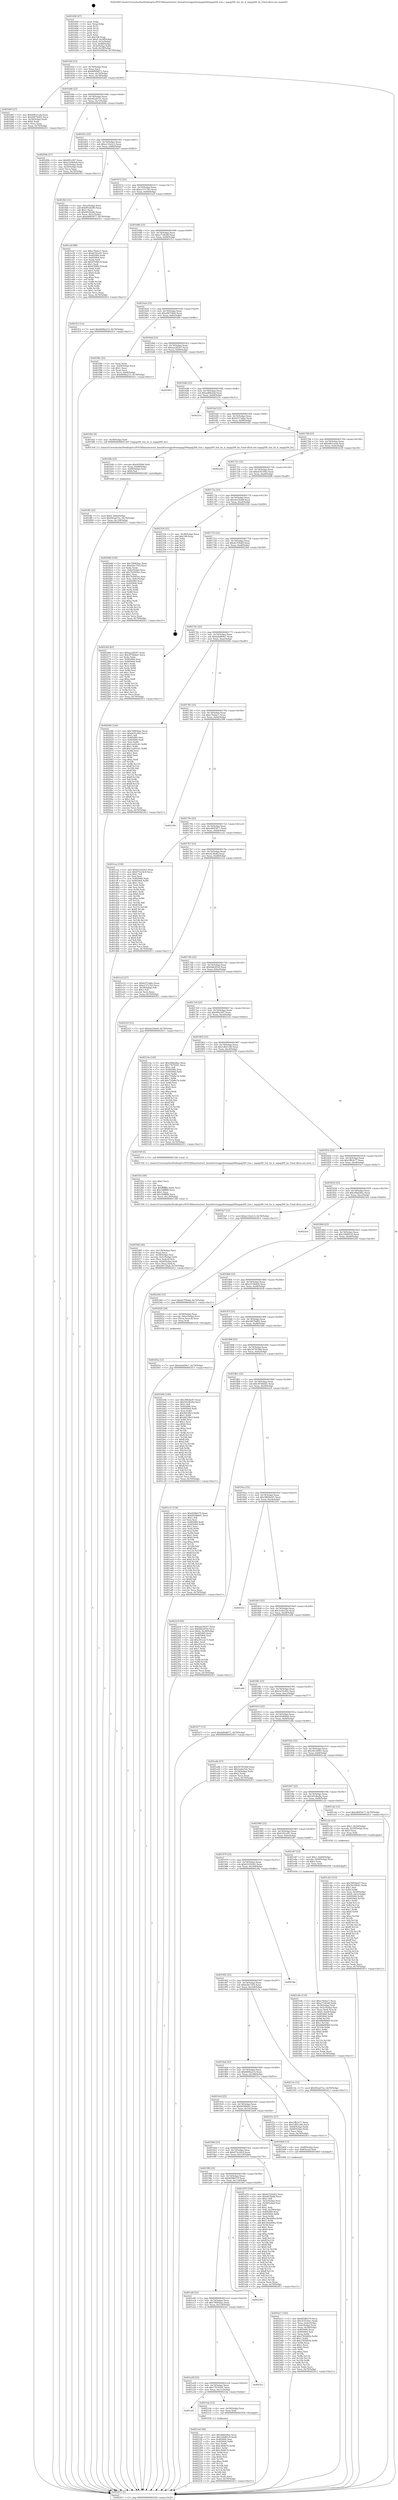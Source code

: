 digraph "0x401600" {
  label = "0x401600 (/mnt/c/Users/mathe/Desktop/tcc/POCII/binaries/extr_linuxdriversgpudrmmgag200mgag200_ttm.c_mgag200_ttm_bo_is_mgag200_bo_Final-ollvm.out::main(0))"
  labelloc = "t"
  node[shape=record]

  Entry [label="",width=0.3,height=0.3,shape=circle,fillcolor=black,style=filled]
  "0x40162f" [label="{
     0x40162f [23]\l
     | [instrs]\l
     &nbsp;&nbsp;0x40162f \<+3\>: mov -0x70(%rbp),%eax\l
     &nbsp;&nbsp;0x401632 \<+2\>: mov %eax,%ecx\l
     &nbsp;&nbsp;0x401634 \<+6\>: sub $0x8d9d4071,%ecx\l
     &nbsp;&nbsp;0x40163a \<+3\>: mov %eax,-0x74(%rbp)\l
     &nbsp;&nbsp;0x40163d \<+3\>: mov %ecx,-0x78(%rbp)\l
     &nbsp;&nbsp;0x401640 \<+6\>: je 0000000000401b83 \<main+0x583\>\l
  }"]
  "0x401b83" [label="{
     0x401b83 [27]\l
     | [instrs]\l
     &nbsp;&nbsp;0x401b83 \<+5\>: mov $0xbd61eceb,%eax\l
     &nbsp;&nbsp;0x401b88 \<+5\>: mov $0x2607bd92,%ecx\l
     &nbsp;&nbsp;0x401b8d \<+3\>: mov -0x30(%rbp),%edx\l
     &nbsp;&nbsp;0x401b90 \<+3\>: cmp $0x0,%edx\l
     &nbsp;&nbsp;0x401b93 \<+3\>: cmove %ecx,%eax\l
     &nbsp;&nbsp;0x401b96 \<+3\>: mov %eax,-0x70(%rbp)\l
     &nbsp;&nbsp;0x401b99 \<+5\>: jmp 0000000000402411 \<main+0xe11\>\l
  }"]
  "0x401646" [label="{
     0x401646 [22]\l
     | [instrs]\l
     &nbsp;&nbsp;0x401646 \<+5\>: jmp 000000000040164b \<main+0x4b\>\l
     &nbsp;&nbsp;0x40164b \<+3\>: mov -0x74(%rbp),%eax\l
     &nbsp;&nbsp;0x40164e \<+5\>: sub $0x942a672c,%eax\l
     &nbsp;&nbsp;0x401653 \<+3\>: mov %eax,-0x7c(%rbp)\l
     &nbsp;&nbsp;0x401656 \<+6\>: je 000000000040200b \<main+0xa0b\>\l
  }"]
  Exit [label="",width=0.3,height=0.3,shape=circle,fillcolor=black,style=filled,peripheries=2]
  "0x40200b" [label="{
     0x40200b [27]\l
     | [instrs]\l
     &nbsp;&nbsp;0x40200b \<+5\>: mov $0x995c287,%eax\l
     &nbsp;&nbsp;0x402010 \<+5\>: mov $0x25194de4,%ecx\l
     &nbsp;&nbsp;0x402015 \<+3\>: mov -0x6c(%rbp),%edx\l
     &nbsp;&nbsp;0x402018 \<+3\>: cmp -0x50(%rbp),%edx\l
     &nbsp;&nbsp;0x40201b \<+3\>: cmovl %ecx,%eax\l
     &nbsp;&nbsp;0x40201e \<+3\>: mov %eax,-0x70(%rbp)\l
     &nbsp;&nbsp;0x402021 \<+5\>: jmp 0000000000402411 \<main+0xe11\>\l
  }"]
  "0x40165c" [label="{
     0x40165c [22]\l
     | [instrs]\l
     &nbsp;&nbsp;0x40165c \<+5\>: jmp 0000000000401661 \<main+0x61\>\l
     &nbsp;&nbsp;0x401661 \<+3\>: mov -0x74(%rbp),%eax\l
     &nbsp;&nbsp;0x401664 \<+5\>: sub $0xa110a5c3,%eax\l
     &nbsp;&nbsp;0x401669 \<+3\>: mov %eax,-0x80(%rbp)\l
     &nbsp;&nbsp;0x40166c \<+6\>: je 0000000000401fb3 \<main+0x9b3\>\l
  }"]
  "0x4021e6" [label="{
     0x4021e6 [94]\l
     | [instrs]\l
     &nbsp;&nbsp;0x4021e6 \<+5\>: mov $0x20bb28ac,%ecx\l
     &nbsp;&nbsp;0x4021eb \<+5\>: mov $0x230d81c8,%edx\l
     &nbsp;&nbsp;0x4021f0 \<+7\>: mov 0x405060,%esi\l
     &nbsp;&nbsp;0x4021f7 \<+8\>: mov 0x405064,%r8d\l
     &nbsp;&nbsp;0x4021ff \<+3\>: mov %esi,%r9d\l
     &nbsp;&nbsp;0x402202 \<+7\>: sub $0xc404676,%r9d\l
     &nbsp;&nbsp;0x402209 \<+4\>: sub $0x1,%r9d\l
     &nbsp;&nbsp;0x40220d \<+7\>: add $0xc404676,%r9d\l
     &nbsp;&nbsp;0x402214 \<+4\>: imul %r9d,%esi\l
     &nbsp;&nbsp;0x402218 \<+3\>: and $0x1,%esi\l
     &nbsp;&nbsp;0x40221b \<+3\>: cmp $0x0,%esi\l
     &nbsp;&nbsp;0x40221e \<+4\>: sete %r10b\l
     &nbsp;&nbsp;0x402222 \<+4\>: cmp $0xa,%r8d\l
     &nbsp;&nbsp;0x402226 \<+4\>: setl %r11b\l
     &nbsp;&nbsp;0x40222a \<+3\>: mov %r10b,%bl\l
     &nbsp;&nbsp;0x40222d \<+3\>: and %r11b,%bl\l
     &nbsp;&nbsp;0x402230 \<+3\>: xor %r11b,%r10b\l
     &nbsp;&nbsp;0x402233 \<+3\>: or %r10b,%bl\l
     &nbsp;&nbsp;0x402236 \<+3\>: test $0x1,%bl\l
     &nbsp;&nbsp;0x402239 \<+3\>: cmovne %edx,%ecx\l
     &nbsp;&nbsp;0x40223c \<+3\>: mov %ecx,-0x70(%rbp)\l
     &nbsp;&nbsp;0x40223f \<+5\>: jmp 0000000000402411 \<main+0xe11\>\l
  }"]
  "0x401fb3" [label="{
     0x401fb3 [31]\l
     | [instrs]\l
     &nbsp;&nbsp;0x401fb3 \<+3\>: mov -0x5c(%rbp),%eax\l
     &nbsp;&nbsp;0x401fb6 \<+5\>: add $0xf952bc80,%eax\l
     &nbsp;&nbsp;0x401fbb \<+3\>: add $0x1,%eax\l
     &nbsp;&nbsp;0x401fbe \<+5\>: sub $0xf952bc80,%eax\l
     &nbsp;&nbsp;0x401fc3 \<+3\>: mov %eax,-0x5c(%rbp)\l
     &nbsp;&nbsp;0x401fc6 \<+7\>: movl $0xe8003477,-0x70(%rbp)\l
     &nbsp;&nbsp;0x401fcd \<+5\>: jmp 0000000000402411 \<main+0xe11\>\l
  }"]
  "0x401672" [label="{
     0x401672 [25]\l
     | [instrs]\l
     &nbsp;&nbsp;0x401672 \<+5\>: jmp 0000000000401677 \<main+0x77\>\l
     &nbsp;&nbsp;0x401677 \<+3\>: mov -0x74(%rbp),%eax\l
     &nbsp;&nbsp;0x40167a \<+5\>: sub $0xa137c763,%eax\l
     &nbsp;&nbsp;0x40167f \<+6\>: mov %eax,-0x84(%rbp)\l
     &nbsp;&nbsp;0x401685 \<+6\>: je 0000000000401e2f \<main+0x82f\>\l
  }"]
  "0x401a41" [label="{
     0x401a41\l
  }", style=dashed]
  "0x401e2f" [label="{
     0x401e2f [88]\l
     | [instrs]\l
     &nbsp;&nbsp;0x401e2f \<+5\>: mov $0xe7fedac7,%eax\l
     &nbsp;&nbsp;0x401e34 \<+5\>: mov $0x61f2ce91,%ecx\l
     &nbsp;&nbsp;0x401e39 \<+7\>: mov 0x405060,%edx\l
     &nbsp;&nbsp;0x401e40 \<+7\>: mov 0x405064,%esi\l
     &nbsp;&nbsp;0x401e47 \<+2\>: mov %edx,%edi\l
     &nbsp;&nbsp;0x401e49 \<+6\>: add $0xd7048c3f,%edi\l
     &nbsp;&nbsp;0x401e4f \<+3\>: sub $0x1,%edi\l
     &nbsp;&nbsp;0x401e52 \<+6\>: sub $0xd7048c3f,%edi\l
     &nbsp;&nbsp;0x401e58 \<+3\>: imul %edi,%edx\l
     &nbsp;&nbsp;0x401e5b \<+3\>: and $0x1,%edx\l
     &nbsp;&nbsp;0x401e5e \<+3\>: cmp $0x0,%edx\l
     &nbsp;&nbsp;0x401e61 \<+4\>: sete %r8b\l
     &nbsp;&nbsp;0x401e65 \<+3\>: cmp $0xa,%esi\l
     &nbsp;&nbsp;0x401e68 \<+4\>: setl %r9b\l
     &nbsp;&nbsp;0x401e6c \<+3\>: mov %r8b,%r10b\l
     &nbsp;&nbsp;0x401e6f \<+3\>: and %r9b,%r10b\l
     &nbsp;&nbsp;0x401e72 \<+3\>: xor %r9b,%r8b\l
     &nbsp;&nbsp;0x401e75 \<+3\>: or %r8b,%r10b\l
     &nbsp;&nbsp;0x401e78 \<+4\>: test $0x1,%r10b\l
     &nbsp;&nbsp;0x401e7c \<+3\>: cmovne %ecx,%eax\l
     &nbsp;&nbsp;0x401e7f \<+3\>: mov %eax,-0x70(%rbp)\l
     &nbsp;&nbsp;0x401e82 \<+5\>: jmp 0000000000402411 \<main+0xe11\>\l
  }"]
  "0x40168b" [label="{
     0x40168b [25]\l
     | [instrs]\l
     &nbsp;&nbsp;0x40168b \<+5\>: jmp 0000000000401690 \<main+0x90\>\l
     &nbsp;&nbsp;0x401690 \<+3\>: mov -0x74(%rbp),%eax\l
     &nbsp;&nbsp;0x401693 \<+5\>: sub $0xa714b36f,%eax\l
     &nbsp;&nbsp;0x401698 \<+6\>: mov %eax,-0x88(%rbp)\l
     &nbsp;&nbsp;0x40169e \<+6\>: je 0000000000401f12 \<main+0x912\>\l
  }"]
  "0x4021da" [label="{
     0x4021da [12]\l
     | [instrs]\l
     &nbsp;&nbsp;0x4021da \<+4\>: mov -0x58(%rbp),%rax\l
     &nbsp;&nbsp;0x4021de \<+3\>: mov %rax,%rdi\l
     &nbsp;&nbsp;0x4021e1 \<+5\>: call 0000000000401030 \<free@plt\>\l
     | [calls]\l
     &nbsp;&nbsp;0x401030 \{1\} (unknown)\l
  }"]
  "0x401f12" [label="{
     0x401f12 [12]\l
     | [instrs]\l
     &nbsp;&nbsp;0x401f12 \<+7\>: movl $0x6608a215,-0x70(%rbp)\l
     &nbsp;&nbsp;0x401f19 \<+5\>: jmp 0000000000402411 \<main+0xe11\>\l
  }"]
  "0x4016a4" [label="{
     0x4016a4 [25]\l
     | [instrs]\l
     &nbsp;&nbsp;0x4016a4 \<+5\>: jmp 00000000004016a9 \<main+0xa9\>\l
     &nbsp;&nbsp;0x4016a9 \<+3\>: mov -0x74(%rbp),%eax\l
     &nbsp;&nbsp;0x4016ac \<+5\>: sub $0xa96758ab,%eax\l
     &nbsp;&nbsp;0x4016b1 \<+6\>: mov %eax,-0x8c(%rbp)\l
     &nbsp;&nbsp;0x4016b7 \<+6\>: je 0000000000401f8e \<main+0x98e\>\l
  }"]
  "0x401a28" [label="{
     0x401a28 [25]\l
     | [instrs]\l
     &nbsp;&nbsp;0x401a28 \<+5\>: jmp 0000000000401a2d \<main+0x42d\>\l
     &nbsp;&nbsp;0x401a2d \<+3\>: mov -0x74(%rbp),%eax\l
     &nbsp;&nbsp;0x401a30 \<+5\>: sub $0x77676581,%eax\l
     &nbsp;&nbsp;0x401a35 \<+6\>: mov %eax,-0x11c(%rbp)\l
     &nbsp;&nbsp;0x401a3b \<+6\>: je 00000000004021da \<main+0xbda\>\l
  }"]
  "0x401f8e" [label="{
     0x401f8e [25]\l
     | [instrs]\l
     &nbsp;&nbsp;0x401f8e \<+2\>: xor %eax,%eax\l
     &nbsp;&nbsp;0x401f90 \<+3\>: mov -0x64(%rbp),%ecx\l
     &nbsp;&nbsp;0x401f93 \<+3\>: sub $0x1,%eax\l
     &nbsp;&nbsp;0x401f96 \<+2\>: sub %eax,%ecx\l
     &nbsp;&nbsp;0x401f98 \<+3\>: mov %ecx,-0x64(%rbp)\l
     &nbsp;&nbsp;0x401f9b \<+7\>: movl $0x6608a215,-0x70(%rbp)\l
     &nbsp;&nbsp;0x401fa2 \<+5\>: jmp 0000000000402411 \<main+0xe11\>\l
  }"]
  "0x4016bd" [label="{
     0x4016bd [25]\l
     | [instrs]\l
     &nbsp;&nbsp;0x4016bd \<+5\>: jmp 00000000004016c2 \<main+0xc2\>\l
     &nbsp;&nbsp;0x4016c2 \<+3\>: mov -0x74(%rbp),%eax\l
     &nbsp;&nbsp;0x4016c5 \<+5\>: sub $0xaaa38247,%eax\l
     &nbsp;&nbsp;0x4016ca \<+6\>: mov %eax,-0x90(%rbp)\l
     &nbsp;&nbsp;0x4016d0 \<+6\>: je 0000000000402403 \<main+0xe03\>\l
  }"]
  "0x4023cc" [label="{
     0x4023cc\l
  }", style=dashed]
  "0x402403" [label="{
     0x402403\l
  }", style=dashed]
  "0x4016d6" [label="{
     0x4016d6 [25]\l
     | [instrs]\l
     &nbsp;&nbsp;0x4016d6 \<+5\>: jmp 00000000004016db \<main+0xdb\>\l
     &nbsp;&nbsp;0x4016db \<+3\>: mov -0x74(%rbp),%eax\l
     &nbsp;&nbsp;0x4016de \<+5\>: sub $0xadf0b3e8,%eax\l
     &nbsp;&nbsp;0x4016e3 \<+6\>: mov %eax,-0x94(%rbp)\l
     &nbsp;&nbsp;0x4016e9 \<+6\>: je 000000000040225c \<main+0xc5c\>\l
  }"]
  "0x401a0f" [label="{
     0x401a0f [25]\l
     | [instrs]\l
     &nbsp;&nbsp;0x401a0f \<+5\>: jmp 0000000000401a14 \<main+0x414\>\l
     &nbsp;&nbsp;0x401a14 \<+3\>: mov -0x74(%rbp),%eax\l
     &nbsp;&nbsp;0x401a17 \<+5\>: sub $0x70085bac,%eax\l
     &nbsp;&nbsp;0x401a1c \<+6\>: mov %eax,-0x118(%rbp)\l
     &nbsp;&nbsp;0x401a22 \<+6\>: je 00000000004023cc \<main+0xdcc\>\l
  }"]
  "0x40225c" [label="{
     0x40225c\l
  }", style=dashed]
  "0x4016ef" [label="{
     0x4016ef [25]\l
     | [instrs]\l
     &nbsp;&nbsp;0x4016ef \<+5\>: jmp 00000000004016f4 \<main+0xf4\>\l
     &nbsp;&nbsp;0x4016f4 \<+3\>: mov -0x74(%rbp),%eax\l
     &nbsp;&nbsp;0x4016f7 \<+5\>: sub $0xb337abbc,%eax\l
     &nbsp;&nbsp;0x4016fc \<+6\>: mov %eax,-0x98(%rbp)\l
     &nbsp;&nbsp;0x401702 \<+6\>: je 0000000000401fd2 \<main+0x9d2\>\l
  }"]
  "0x402340" [label="{
     0x402340\l
  }", style=dashed]
  "0x401fd2" [label="{
     0x401fd2 [9]\l
     | [instrs]\l
     &nbsp;&nbsp;0x401fd2 \<+4\>: mov -0x58(%rbp),%rdi\l
     &nbsp;&nbsp;0x401fd6 \<+5\>: call 00000000004013e0 \<mgag200_ttm_bo_is_mgag200_bo\>\l
     | [calls]\l
     &nbsp;&nbsp;0x4013e0 \{1\} (/mnt/c/Users/mathe/Desktop/tcc/POCII/binaries/extr_linuxdriversgpudrmmgag200mgag200_ttm.c_mgag200_ttm_bo_is_mgag200_bo_Final-ollvm.out::mgag200_ttm_bo_is_mgag200_bo)\l
  }"]
  "0x401708" [label="{
     0x401708 [25]\l
     | [instrs]\l
     &nbsp;&nbsp;0x401708 \<+5\>: jmp 000000000040170d \<main+0x10d\>\l
     &nbsp;&nbsp;0x40170d \<+3\>: mov -0x74(%rbp),%eax\l
     &nbsp;&nbsp;0x401710 \<+5\>: sub $0xbd61eceb,%eax\l
     &nbsp;&nbsp;0x401715 \<+6\>: mov %eax,-0x9c(%rbp)\l
     &nbsp;&nbsp;0x40171b \<+6\>: je 0000000000402250 \<main+0xc50\>\l
  }"]
  "0x40203a" [label="{
     0x40203a [12]\l
     | [instrs]\l
     &nbsp;&nbsp;0x40203a \<+7\>: movl $0xdebd09a7,-0x70(%rbp)\l
     &nbsp;&nbsp;0x402041 \<+5\>: jmp 0000000000402411 \<main+0xe11\>\l
  }"]
  "0x402250" [label="{
     0x402250\l
  }", style=dashed]
  "0x401721" [label="{
     0x401721 [25]\l
     | [instrs]\l
     &nbsp;&nbsp;0x401721 \<+5\>: jmp 0000000000401726 \<main+0x126\>\l
     &nbsp;&nbsp;0x401726 \<+3\>: mov -0x74(%rbp),%eax\l
     &nbsp;&nbsp;0x401729 \<+5\>: sub $0xdc91c092,%eax\l
     &nbsp;&nbsp;0x40172e \<+6\>: mov %eax,-0xa0(%rbp)\l
     &nbsp;&nbsp;0x401734 \<+6\>: je 00000000004020d6 \<main+0xad6\>\l
  }"]
  "0x401ff2" [label="{
     0x401ff2 [25]\l
     | [instrs]\l
     &nbsp;&nbsp;0x401ff2 \<+7\>: movl $0x0,-0x6c(%rbp)\l
     &nbsp;&nbsp;0x401ff9 \<+7\>: movl $0x942a672c,-0x70(%rbp)\l
     &nbsp;&nbsp;0x402000 \<+6\>: mov %eax,-0x124(%rbp)\l
     &nbsp;&nbsp;0x402006 \<+5\>: jmp 0000000000402411 \<main+0xe11\>\l
  }"]
  "0x4020d6" [label="{
     0x4020d6 [104]\l
     | [instrs]\l
     &nbsp;&nbsp;0x4020d6 \<+5\>: mov $0x70085bac,%eax\l
     &nbsp;&nbsp;0x4020db \<+5\>: mov $0x62bc75f3,%ecx\l
     &nbsp;&nbsp;0x4020e0 \<+2\>: xor %edx,%edx\l
     &nbsp;&nbsp;0x4020e2 \<+3\>: mov -0x6c(%rbp),%esi\l
     &nbsp;&nbsp;0x4020e5 \<+6\>: add $0x7b2005ec,%esi\l
     &nbsp;&nbsp;0x4020eb \<+3\>: add $0x1,%esi\l
     &nbsp;&nbsp;0x4020ee \<+6\>: sub $0x7b2005ec,%esi\l
     &nbsp;&nbsp;0x4020f4 \<+3\>: mov %esi,-0x6c(%rbp)\l
     &nbsp;&nbsp;0x4020f7 \<+7\>: mov 0x405060,%esi\l
     &nbsp;&nbsp;0x4020fe \<+7\>: mov 0x405064,%edi\l
     &nbsp;&nbsp;0x402105 \<+3\>: sub $0x1,%edx\l
     &nbsp;&nbsp;0x402108 \<+3\>: mov %esi,%r8d\l
     &nbsp;&nbsp;0x40210b \<+3\>: add %edx,%r8d\l
     &nbsp;&nbsp;0x40210e \<+4\>: imul %r8d,%esi\l
     &nbsp;&nbsp;0x402112 \<+3\>: and $0x1,%esi\l
     &nbsp;&nbsp;0x402115 \<+3\>: cmp $0x0,%esi\l
     &nbsp;&nbsp;0x402118 \<+4\>: sete %r9b\l
     &nbsp;&nbsp;0x40211c \<+3\>: cmp $0xa,%edi\l
     &nbsp;&nbsp;0x40211f \<+4\>: setl %r10b\l
     &nbsp;&nbsp;0x402123 \<+3\>: mov %r9b,%r11b\l
     &nbsp;&nbsp;0x402126 \<+3\>: and %r10b,%r11b\l
     &nbsp;&nbsp;0x402129 \<+3\>: xor %r10b,%r9b\l
     &nbsp;&nbsp;0x40212c \<+3\>: or %r9b,%r11b\l
     &nbsp;&nbsp;0x40212f \<+4\>: test $0x1,%r11b\l
     &nbsp;&nbsp;0x402133 \<+3\>: cmovne %ecx,%eax\l
     &nbsp;&nbsp;0x402136 \<+3\>: mov %eax,-0x70(%rbp)\l
     &nbsp;&nbsp;0x402139 \<+5\>: jmp 0000000000402411 \<main+0xe11\>\l
  }"]
  "0x40173a" [label="{
     0x40173a [25]\l
     | [instrs]\l
     &nbsp;&nbsp;0x40173a \<+5\>: jmp 000000000040173f \<main+0x13f\>\l
     &nbsp;&nbsp;0x40173f \<+3\>: mov -0x74(%rbp),%eax\l
     &nbsp;&nbsp;0x401742 \<+5\>: sub $0xde536a0f,%eax\l
     &nbsp;&nbsp;0x401747 \<+6\>: mov %eax,-0xa4(%rbp)\l
     &nbsp;&nbsp;0x40174d \<+6\>: je 000000000040232b \<main+0xd2b\>\l
  }"]
  "0x401fdb" [label="{
     0x401fdb [23]\l
     | [instrs]\l
     &nbsp;&nbsp;0x401fdb \<+10\>: movabs $0x4030b6,%rdi\l
     &nbsp;&nbsp;0x401fe5 \<+3\>: mov %eax,-0x68(%rbp)\l
     &nbsp;&nbsp;0x401fe8 \<+3\>: mov -0x68(%rbp),%esi\l
     &nbsp;&nbsp;0x401feb \<+2\>: mov $0x0,%al\l
     &nbsp;&nbsp;0x401fed \<+5\>: call 0000000000401040 \<printf@plt\>\l
     | [calls]\l
     &nbsp;&nbsp;0x401040 \{1\} (unknown)\l
  }"]
  "0x40232b" [label="{
     0x40232b [21]\l
     | [instrs]\l
     &nbsp;&nbsp;0x40232b \<+3\>: mov -0x38(%rbp),%eax\l
     &nbsp;&nbsp;0x40232e \<+7\>: add $0x108,%rsp\l
     &nbsp;&nbsp;0x402335 \<+1\>: pop %rbx\l
     &nbsp;&nbsp;0x402336 \<+2\>: pop %r12\l
     &nbsp;&nbsp;0x402338 \<+2\>: pop %r13\l
     &nbsp;&nbsp;0x40233a \<+2\>: pop %r14\l
     &nbsp;&nbsp;0x40233c \<+2\>: pop %r15\l
     &nbsp;&nbsp;0x40233e \<+1\>: pop %rbp\l
     &nbsp;&nbsp;0x40233f \<+1\>: ret\l
  }"]
  "0x401753" [label="{
     0x401753 [25]\l
     | [instrs]\l
     &nbsp;&nbsp;0x401753 \<+5\>: jmp 0000000000401758 \<main+0x158\>\l
     &nbsp;&nbsp;0x401758 \<+3\>: mov -0x74(%rbp),%eax\l
     &nbsp;&nbsp;0x40175b \<+5\>: sub $0xde7f3b4d,%eax\l
     &nbsp;&nbsp;0x401760 \<+6\>: mov %eax,-0xa8(%rbp)\l
     &nbsp;&nbsp;0x401766 \<+6\>: je 000000000040226d \<main+0xc6d\>\l
  }"]
  "0x401f66" [label="{
     0x401f66 [40]\l
     | [instrs]\l
     &nbsp;&nbsp;0x401f66 \<+6\>: mov -0x120(%rbp),%ecx\l
     &nbsp;&nbsp;0x401f6c \<+3\>: imul %eax,%ecx\l
     &nbsp;&nbsp;0x401f6f \<+4\>: mov -0x58(%rbp),%rsi\l
     &nbsp;&nbsp;0x401f73 \<+4\>: movslq -0x5c(%rbp),%rdi\l
     &nbsp;&nbsp;0x401f77 \<+4\>: mov (%rsi,%rdi,8),%rsi\l
     &nbsp;&nbsp;0x401f7b \<+4\>: movslq -0x64(%rbp),%rdi\l
     &nbsp;&nbsp;0x401f7f \<+3\>: mov %ecx,(%rsi,%rdi,4)\l
     &nbsp;&nbsp;0x401f82 \<+7\>: movl $0xa96758ab,-0x70(%rbp)\l
     &nbsp;&nbsp;0x401f89 \<+5\>: jmp 0000000000402411 \<main+0xe11\>\l
  }"]
  "0x40226d" [label="{
     0x40226d [83]\l
     | [instrs]\l
     &nbsp;&nbsp;0x40226d \<+5\>: mov $0xaaa38247,%eax\l
     &nbsp;&nbsp;0x402272 \<+5\>: mov $0x397bbbd1,%ecx\l
     &nbsp;&nbsp;0x402277 \<+2\>: xor %edx,%edx\l
     &nbsp;&nbsp;0x402279 \<+7\>: mov 0x405060,%esi\l
     &nbsp;&nbsp;0x402280 \<+7\>: mov 0x405064,%edi\l
     &nbsp;&nbsp;0x402287 \<+3\>: sub $0x1,%edx\l
     &nbsp;&nbsp;0x40228a \<+3\>: mov %esi,%r8d\l
     &nbsp;&nbsp;0x40228d \<+3\>: add %edx,%r8d\l
     &nbsp;&nbsp;0x402290 \<+4\>: imul %r8d,%esi\l
     &nbsp;&nbsp;0x402294 \<+3\>: and $0x1,%esi\l
     &nbsp;&nbsp;0x402297 \<+3\>: cmp $0x0,%esi\l
     &nbsp;&nbsp;0x40229a \<+4\>: sete %r9b\l
     &nbsp;&nbsp;0x40229e \<+3\>: cmp $0xa,%edi\l
     &nbsp;&nbsp;0x4022a1 \<+4\>: setl %r10b\l
     &nbsp;&nbsp;0x4022a5 \<+3\>: mov %r9b,%r11b\l
     &nbsp;&nbsp;0x4022a8 \<+3\>: and %r10b,%r11b\l
     &nbsp;&nbsp;0x4022ab \<+3\>: xor %r10b,%r9b\l
     &nbsp;&nbsp;0x4022ae \<+3\>: or %r9b,%r11b\l
     &nbsp;&nbsp;0x4022b1 \<+4\>: test $0x1,%r11b\l
     &nbsp;&nbsp;0x4022b5 \<+3\>: cmovne %ecx,%eax\l
     &nbsp;&nbsp;0x4022b8 \<+3\>: mov %eax,-0x70(%rbp)\l
     &nbsp;&nbsp;0x4022bb \<+5\>: jmp 0000000000402411 \<main+0xe11\>\l
  }"]
  "0x40176c" [label="{
     0x40176c [25]\l
     | [instrs]\l
     &nbsp;&nbsp;0x40176c \<+5\>: jmp 0000000000401771 \<main+0x171\>\l
     &nbsp;&nbsp;0x401771 \<+3\>: mov -0x74(%rbp),%eax\l
     &nbsp;&nbsp;0x401774 \<+5\>: sub $0xdebd09a7,%eax\l
     &nbsp;&nbsp;0x401779 \<+6\>: mov %eax,-0xac(%rbp)\l
     &nbsp;&nbsp;0x40177f \<+6\>: je 0000000000402046 \<main+0xa46\>\l
  }"]
  "0x401f3e" [label="{
     0x401f3e [40]\l
     | [instrs]\l
     &nbsp;&nbsp;0x401f3e \<+5\>: mov $0x2,%ecx\l
     &nbsp;&nbsp;0x401f43 \<+1\>: cltd\l
     &nbsp;&nbsp;0x401f44 \<+2\>: idiv %ecx\l
     &nbsp;&nbsp;0x401f46 \<+6\>: imul $0xfffffffe,%edx,%ecx\l
     &nbsp;&nbsp;0x401f4c \<+6\>: sub $0x1b8ff99,%ecx\l
     &nbsp;&nbsp;0x401f52 \<+3\>: add $0x1,%ecx\l
     &nbsp;&nbsp;0x401f55 \<+6\>: add $0x1b8ff99,%ecx\l
     &nbsp;&nbsp;0x401f5b \<+6\>: mov %ecx,-0x120(%rbp)\l
     &nbsp;&nbsp;0x401f61 \<+5\>: call 0000000000401160 \<next_i\>\l
     | [calls]\l
     &nbsp;&nbsp;0x401160 \{1\} (/mnt/c/Users/mathe/Desktop/tcc/POCII/binaries/extr_linuxdriversgpudrmmgag200mgag200_ttm.c_mgag200_ttm_bo_is_mgag200_bo_Final-ollvm.out::next_i)\l
  }"]
  "0x402046" [label="{
     0x402046 [144]\l
     | [instrs]\l
     &nbsp;&nbsp;0x402046 \<+5\>: mov $0x70085bac,%eax\l
     &nbsp;&nbsp;0x40204b \<+5\>: mov $0xdc91c092,%ecx\l
     &nbsp;&nbsp;0x402050 \<+2\>: mov $0x1,%dl\l
     &nbsp;&nbsp;0x402052 \<+7\>: mov 0x405060,%esi\l
     &nbsp;&nbsp;0x402059 \<+7\>: mov 0x405064,%edi\l
     &nbsp;&nbsp;0x402060 \<+3\>: mov %esi,%r8d\l
     &nbsp;&nbsp;0x402063 \<+7\>: sub $0x1ee05c41,%r8d\l
     &nbsp;&nbsp;0x40206a \<+4\>: sub $0x1,%r8d\l
     &nbsp;&nbsp;0x40206e \<+7\>: add $0x1ee05c41,%r8d\l
     &nbsp;&nbsp;0x402075 \<+4\>: imul %r8d,%esi\l
     &nbsp;&nbsp;0x402079 \<+3\>: and $0x1,%esi\l
     &nbsp;&nbsp;0x40207c \<+3\>: cmp $0x0,%esi\l
     &nbsp;&nbsp;0x40207f \<+4\>: sete %r9b\l
     &nbsp;&nbsp;0x402083 \<+3\>: cmp $0xa,%edi\l
     &nbsp;&nbsp;0x402086 \<+4\>: setl %r10b\l
     &nbsp;&nbsp;0x40208a \<+3\>: mov %r9b,%r11b\l
     &nbsp;&nbsp;0x40208d \<+4\>: xor $0xff,%r11b\l
     &nbsp;&nbsp;0x402091 \<+3\>: mov %r10b,%bl\l
     &nbsp;&nbsp;0x402094 \<+3\>: xor $0xff,%bl\l
     &nbsp;&nbsp;0x402097 \<+3\>: xor $0x1,%dl\l
     &nbsp;&nbsp;0x40209a \<+3\>: mov %r11b,%r14b\l
     &nbsp;&nbsp;0x40209d \<+4\>: and $0xff,%r14b\l
     &nbsp;&nbsp;0x4020a1 \<+3\>: and %dl,%r9b\l
     &nbsp;&nbsp;0x4020a4 \<+3\>: mov %bl,%r15b\l
     &nbsp;&nbsp;0x4020a7 \<+4\>: and $0xff,%r15b\l
     &nbsp;&nbsp;0x4020ab \<+3\>: and %dl,%r10b\l
     &nbsp;&nbsp;0x4020ae \<+3\>: or %r9b,%r14b\l
     &nbsp;&nbsp;0x4020b1 \<+3\>: or %r10b,%r15b\l
     &nbsp;&nbsp;0x4020b4 \<+3\>: xor %r15b,%r14b\l
     &nbsp;&nbsp;0x4020b7 \<+3\>: or %bl,%r11b\l
     &nbsp;&nbsp;0x4020ba \<+4\>: xor $0xff,%r11b\l
     &nbsp;&nbsp;0x4020be \<+3\>: or $0x1,%dl\l
     &nbsp;&nbsp;0x4020c1 \<+3\>: and %dl,%r11b\l
     &nbsp;&nbsp;0x4020c4 \<+3\>: or %r11b,%r14b\l
     &nbsp;&nbsp;0x4020c7 \<+4\>: test $0x1,%r14b\l
     &nbsp;&nbsp;0x4020cb \<+3\>: cmovne %ecx,%eax\l
     &nbsp;&nbsp;0x4020ce \<+3\>: mov %eax,-0x70(%rbp)\l
     &nbsp;&nbsp;0x4020d1 \<+5\>: jmp 0000000000402411 \<main+0xe11\>\l
  }"]
  "0x401785" [label="{
     0x401785 [25]\l
     | [instrs]\l
     &nbsp;&nbsp;0x401785 \<+5\>: jmp 000000000040178a \<main+0x18a\>\l
     &nbsp;&nbsp;0x40178a \<+3\>: mov -0x74(%rbp),%eax\l
     &nbsp;&nbsp;0x40178d \<+5\>: sub $0xe7fedac7,%eax\l
     &nbsp;&nbsp;0x401792 \<+6\>: mov %eax,-0xb0(%rbp)\l
     &nbsp;&nbsp;0x401798 \<+6\>: je 0000000000402396 \<main+0xd96\>\l
  }"]
  "0x401e9e" [label="{
     0x401e9e [116]\l
     | [instrs]\l
     &nbsp;&nbsp;0x401e9e \<+5\>: mov $0xe7fedac7,%ecx\l
     &nbsp;&nbsp;0x401ea3 \<+5\>: mov $0xa714b36f,%edx\l
     &nbsp;&nbsp;0x401ea8 \<+4\>: mov -0x58(%rbp),%rdi\l
     &nbsp;&nbsp;0x401eac \<+4\>: movslq -0x5c(%rbp),%rsi\l
     &nbsp;&nbsp;0x401eb0 \<+4\>: mov %rax,(%rdi,%rsi,8)\l
     &nbsp;&nbsp;0x401eb4 \<+7\>: movl $0x0,-0x64(%rbp)\l
     &nbsp;&nbsp;0x401ebb \<+8\>: mov 0x405060,%r8d\l
     &nbsp;&nbsp;0x401ec3 \<+8\>: mov 0x405064,%r9d\l
     &nbsp;&nbsp;0x401ecb \<+3\>: mov %r8d,%r10d\l
     &nbsp;&nbsp;0x401ece \<+7\>: add $0x68b88969,%r10d\l
     &nbsp;&nbsp;0x401ed5 \<+4\>: sub $0x1,%r10d\l
     &nbsp;&nbsp;0x401ed9 \<+7\>: sub $0x68b88969,%r10d\l
     &nbsp;&nbsp;0x401ee0 \<+4\>: imul %r10d,%r8d\l
     &nbsp;&nbsp;0x401ee4 \<+4\>: and $0x1,%r8d\l
     &nbsp;&nbsp;0x401ee8 \<+4\>: cmp $0x0,%r8d\l
     &nbsp;&nbsp;0x401eec \<+4\>: sete %r11b\l
     &nbsp;&nbsp;0x401ef0 \<+4\>: cmp $0xa,%r9d\l
     &nbsp;&nbsp;0x401ef4 \<+3\>: setl %bl\l
     &nbsp;&nbsp;0x401ef7 \<+3\>: mov %r11b,%r14b\l
     &nbsp;&nbsp;0x401efa \<+3\>: and %bl,%r14b\l
     &nbsp;&nbsp;0x401efd \<+3\>: xor %bl,%r11b\l
     &nbsp;&nbsp;0x401f00 \<+3\>: or %r11b,%r14b\l
     &nbsp;&nbsp;0x401f03 \<+4\>: test $0x1,%r14b\l
     &nbsp;&nbsp;0x401f07 \<+3\>: cmovne %edx,%ecx\l
     &nbsp;&nbsp;0x401f0a \<+3\>: mov %ecx,-0x70(%rbp)\l
     &nbsp;&nbsp;0x401f0d \<+5\>: jmp 0000000000402411 \<main+0xe11\>\l
  }"]
  "0x402396" [label="{
     0x402396\l
  }", style=dashed]
  "0x40179e" [label="{
     0x40179e [25]\l
     | [instrs]\l
     &nbsp;&nbsp;0x40179e \<+5\>: jmp 00000000004017a3 \<main+0x1a3\>\l
     &nbsp;&nbsp;0x4017a3 \<+3\>: mov -0x74(%rbp),%eax\l
     &nbsp;&nbsp;0x4017a6 \<+5\>: sub $0xe8003477,%eax\l
     &nbsp;&nbsp;0x4017ab \<+6\>: mov %eax,-0xb4(%rbp)\l
     &nbsp;&nbsp;0x4017b1 \<+6\>: je 0000000000401cea \<main+0x6ea\>\l
  }"]
  "0x4019f6" [label="{
     0x4019f6 [25]\l
     | [instrs]\l
     &nbsp;&nbsp;0x4019f6 \<+5\>: jmp 00000000004019fb \<main+0x3fb\>\l
     &nbsp;&nbsp;0x4019fb \<+3\>: mov -0x74(%rbp),%eax\l
     &nbsp;&nbsp;0x4019fe \<+5\>: sub $0x6f28b579,%eax\l
     &nbsp;&nbsp;0x401a03 \<+6\>: mov %eax,-0x114(%rbp)\l
     &nbsp;&nbsp;0x401a09 \<+6\>: je 0000000000402340 \<main+0xd40\>\l
  }"]
  "0x401cea" [label="{
     0x401cea [134]\l
     | [instrs]\l
     &nbsp;&nbsp;0x401cea \<+5\>: mov $0x62324262,%eax\l
     &nbsp;&nbsp;0x401cef \<+5\>: mov $0x675e24c9,%ecx\l
     &nbsp;&nbsp;0x401cf4 \<+2\>: mov $0x1,%dl\l
     &nbsp;&nbsp;0x401cf6 \<+2\>: xor %esi,%esi\l
     &nbsp;&nbsp;0x401cf8 \<+7\>: mov 0x405060,%edi\l
     &nbsp;&nbsp;0x401cff \<+8\>: mov 0x405064,%r8d\l
     &nbsp;&nbsp;0x401d07 \<+3\>: sub $0x1,%esi\l
     &nbsp;&nbsp;0x401d0a \<+3\>: mov %edi,%r9d\l
     &nbsp;&nbsp;0x401d0d \<+3\>: add %esi,%r9d\l
     &nbsp;&nbsp;0x401d10 \<+4\>: imul %r9d,%edi\l
     &nbsp;&nbsp;0x401d14 \<+3\>: and $0x1,%edi\l
     &nbsp;&nbsp;0x401d17 \<+3\>: cmp $0x0,%edi\l
     &nbsp;&nbsp;0x401d1a \<+4\>: sete %r10b\l
     &nbsp;&nbsp;0x401d1e \<+4\>: cmp $0xa,%r8d\l
     &nbsp;&nbsp;0x401d22 \<+4\>: setl %r11b\l
     &nbsp;&nbsp;0x401d26 \<+3\>: mov %r10b,%bl\l
     &nbsp;&nbsp;0x401d29 \<+3\>: xor $0xff,%bl\l
     &nbsp;&nbsp;0x401d2c \<+3\>: mov %r11b,%r14b\l
     &nbsp;&nbsp;0x401d2f \<+4\>: xor $0xff,%r14b\l
     &nbsp;&nbsp;0x401d33 \<+3\>: xor $0x0,%dl\l
     &nbsp;&nbsp;0x401d36 \<+3\>: mov %bl,%r15b\l
     &nbsp;&nbsp;0x401d39 \<+4\>: and $0x0,%r15b\l
     &nbsp;&nbsp;0x401d3d \<+3\>: and %dl,%r10b\l
     &nbsp;&nbsp;0x401d40 \<+3\>: mov %r14b,%r12b\l
     &nbsp;&nbsp;0x401d43 \<+4\>: and $0x0,%r12b\l
     &nbsp;&nbsp;0x401d47 \<+3\>: and %dl,%r11b\l
     &nbsp;&nbsp;0x401d4a \<+3\>: or %r10b,%r15b\l
     &nbsp;&nbsp;0x401d4d \<+3\>: or %r11b,%r12b\l
     &nbsp;&nbsp;0x401d50 \<+3\>: xor %r12b,%r15b\l
     &nbsp;&nbsp;0x401d53 \<+3\>: or %r14b,%bl\l
     &nbsp;&nbsp;0x401d56 \<+3\>: xor $0xff,%bl\l
     &nbsp;&nbsp;0x401d59 \<+3\>: or $0x0,%dl\l
     &nbsp;&nbsp;0x401d5c \<+2\>: and %dl,%bl\l
     &nbsp;&nbsp;0x401d5e \<+3\>: or %bl,%r15b\l
     &nbsp;&nbsp;0x401d61 \<+4\>: test $0x1,%r15b\l
     &nbsp;&nbsp;0x401d65 \<+3\>: cmovne %ecx,%eax\l
     &nbsp;&nbsp;0x401d68 \<+3\>: mov %eax,-0x70(%rbp)\l
     &nbsp;&nbsp;0x401d6b \<+5\>: jmp 0000000000402411 \<main+0xe11\>\l
  }"]
  "0x4017b7" [label="{
     0x4017b7 [25]\l
     | [instrs]\l
     &nbsp;&nbsp;0x4017b7 \<+5\>: jmp 00000000004017bc \<main+0x1bc\>\l
     &nbsp;&nbsp;0x4017bc \<+3\>: mov -0x74(%rbp),%eax\l
     &nbsp;&nbsp;0x4017bf \<+5\>: sub $0xefc3fa8d,%eax\l
     &nbsp;&nbsp;0x4017c4 \<+6\>: mov %eax,-0xb8(%rbp)\l
     &nbsp;&nbsp;0x4017ca \<+6\>: je 0000000000401e14 \<main+0x814\>\l
  }"]
  "0x401d70" [label="{
     0x401d70 [164]\l
     | [instrs]\l
     &nbsp;&nbsp;0x401d70 \<+5\>: mov $0x62324262,%eax\l
     &nbsp;&nbsp;0x401d75 \<+5\>: mov $0xefc3fa8d,%ecx\l
     &nbsp;&nbsp;0x401d7a \<+2\>: mov $0x1,%dl\l
     &nbsp;&nbsp;0x401d7c \<+3\>: mov -0x5c(%rbp),%esi\l
     &nbsp;&nbsp;0x401d7f \<+3\>: cmp -0x50(%rbp),%esi\l
     &nbsp;&nbsp;0x401d82 \<+4\>: setl %dil\l
     &nbsp;&nbsp;0x401d86 \<+4\>: and $0x1,%dil\l
     &nbsp;&nbsp;0x401d8a \<+4\>: mov %dil,-0x29(%rbp)\l
     &nbsp;&nbsp;0x401d8e \<+7\>: mov 0x405060,%esi\l
     &nbsp;&nbsp;0x401d95 \<+8\>: mov 0x405064,%r8d\l
     &nbsp;&nbsp;0x401d9d \<+3\>: mov %esi,%r9d\l
     &nbsp;&nbsp;0x401da0 \<+7\>: sub $0x39ee606a,%r9d\l
     &nbsp;&nbsp;0x401da7 \<+4\>: sub $0x1,%r9d\l
     &nbsp;&nbsp;0x401dab \<+7\>: add $0x39ee606a,%r9d\l
     &nbsp;&nbsp;0x401db2 \<+4\>: imul %r9d,%esi\l
     &nbsp;&nbsp;0x401db6 \<+3\>: and $0x1,%esi\l
     &nbsp;&nbsp;0x401db9 \<+3\>: cmp $0x0,%esi\l
     &nbsp;&nbsp;0x401dbc \<+4\>: sete %dil\l
     &nbsp;&nbsp;0x401dc0 \<+4\>: cmp $0xa,%r8d\l
     &nbsp;&nbsp;0x401dc4 \<+4\>: setl %r10b\l
     &nbsp;&nbsp;0x401dc8 \<+3\>: mov %dil,%r11b\l
     &nbsp;&nbsp;0x401dcb \<+4\>: xor $0xff,%r11b\l
     &nbsp;&nbsp;0x401dcf \<+3\>: mov %r10b,%bl\l
     &nbsp;&nbsp;0x401dd2 \<+3\>: xor $0xff,%bl\l
     &nbsp;&nbsp;0x401dd5 \<+3\>: xor $0x0,%dl\l
     &nbsp;&nbsp;0x401dd8 \<+3\>: mov %r11b,%r14b\l
     &nbsp;&nbsp;0x401ddb \<+4\>: and $0x0,%r14b\l
     &nbsp;&nbsp;0x401ddf \<+3\>: and %dl,%dil\l
     &nbsp;&nbsp;0x401de2 \<+3\>: mov %bl,%r15b\l
     &nbsp;&nbsp;0x401de5 \<+4\>: and $0x0,%r15b\l
     &nbsp;&nbsp;0x401de9 \<+3\>: and %dl,%r10b\l
     &nbsp;&nbsp;0x401dec \<+3\>: or %dil,%r14b\l
     &nbsp;&nbsp;0x401def \<+3\>: or %r10b,%r15b\l
     &nbsp;&nbsp;0x401df2 \<+3\>: xor %r15b,%r14b\l
     &nbsp;&nbsp;0x401df5 \<+3\>: or %bl,%r11b\l
     &nbsp;&nbsp;0x401df8 \<+4\>: xor $0xff,%r11b\l
     &nbsp;&nbsp;0x401dfc \<+3\>: or $0x0,%dl\l
     &nbsp;&nbsp;0x401dff \<+3\>: and %dl,%r11b\l
     &nbsp;&nbsp;0x401e02 \<+3\>: or %r11b,%r14b\l
     &nbsp;&nbsp;0x401e05 \<+4\>: test $0x1,%r14b\l
     &nbsp;&nbsp;0x401e09 \<+3\>: cmovne %ecx,%eax\l
     &nbsp;&nbsp;0x401e0c \<+3\>: mov %eax,-0x70(%rbp)\l
     &nbsp;&nbsp;0x401e0f \<+5\>: jmp 0000000000402411 \<main+0xe11\>\l
  }"]
  "0x401e14" [label="{
     0x401e14 [27]\l
     | [instrs]\l
     &nbsp;&nbsp;0x401e14 \<+5\>: mov $0xb337abbc,%eax\l
     &nbsp;&nbsp;0x401e19 \<+5\>: mov $0xa137c763,%ecx\l
     &nbsp;&nbsp;0x401e1e \<+3\>: mov -0x29(%rbp),%dl\l
     &nbsp;&nbsp;0x401e21 \<+3\>: test $0x1,%dl\l
     &nbsp;&nbsp;0x401e24 \<+3\>: cmovne %ecx,%eax\l
     &nbsp;&nbsp;0x401e27 \<+3\>: mov %eax,-0x70(%rbp)\l
     &nbsp;&nbsp;0x401e2a \<+5\>: jmp 0000000000402411 \<main+0xe11\>\l
  }"]
  "0x4017d0" [label="{
     0x4017d0 [25]\l
     | [instrs]\l
     &nbsp;&nbsp;0x4017d0 \<+5\>: jmp 00000000004017d5 \<main+0x1d5\>\l
     &nbsp;&nbsp;0x4017d5 \<+3\>: mov -0x74(%rbp),%eax\l
     &nbsp;&nbsp;0x4017d8 \<+5\>: sub $0xfddcd35d,%eax\l
     &nbsp;&nbsp;0x4017dd \<+6\>: mov %eax,-0xbc(%rbp)\l
     &nbsp;&nbsp;0x4017e3 \<+6\>: je 000000000040231f \<main+0xd1f\>\l
  }"]
  "0x401c45" [label="{
     0x401c45 [153]\l
     | [instrs]\l
     &nbsp;&nbsp;0x401c45 \<+5\>: mov $0x3982be07,%ecx\l
     &nbsp;&nbsp;0x401c4a \<+5\>: mov $0x50c34941,%edx\l
     &nbsp;&nbsp;0x401c4f \<+3\>: mov $0x1,%sil\l
     &nbsp;&nbsp;0x401c52 \<+3\>: xor %r8d,%r8d\l
     &nbsp;&nbsp;0x401c55 \<+4\>: mov %rax,-0x58(%rbp)\l
     &nbsp;&nbsp;0x401c59 \<+7\>: movl $0x0,-0x5c(%rbp)\l
     &nbsp;&nbsp;0x401c60 \<+8\>: mov 0x405060,%r9d\l
     &nbsp;&nbsp;0x401c68 \<+8\>: mov 0x405064,%r10d\l
     &nbsp;&nbsp;0x401c70 \<+4\>: sub $0x1,%r8d\l
     &nbsp;&nbsp;0x401c74 \<+3\>: mov %r9d,%r11d\l
     &nbsp;&nbsp;0x401c77 \<+3\>: add %r8d,%r11d\l
     &nbsp;&nbsp;0x401c7a \<+4\>: imul %r11d,%r9d\l
     &nbsp;&nbsp;0x401c7e \<+4\>: and $0x1,%r9d\l
     &nbsp;&nbsp;0x401c82 \<+4\>: cmp $0x0,%r9d\l
     &nbsp;&nbsp;0x401c86 \<+3\>: sete %bl\l
     &nbsp;&nbsp;0x401c89 \<+4\>: cmp $0xa,%r10d\l
     &nbsp;&nbsp;0x401c8d \<+4\>: setl %r14b\l
     &nbsp;&nbsp;0x401c91 \<+3\>: mov %bl,%r15b\l
     &nbsp;&nbsp;0x401c94 \<+4\>: xor $0xff,%r15b\l
     &nbsp;&nbsp;0x401c98 \<+3\>: mov %r14b,%r12b\l
     &nbsp;&nbsp;0x401c9b \<+4\>: xor $0xff,%r12b\l
     &nbsp;&nbsp;0x401c9f \<+4\>: xor $0x1,%sil\l
     &nbsp;&nbsp;0x401ca3 \<+3\>: mov %r15b,%r13b\l
     &nbsp;&nbsp;0x401ca6 \<+4\>: and $0xff,%r13b\l
     &nbsp;&nbsp;0x401caa \<+3\>: and %sil,%bl\l
     &nbsp;&nbsp;0x401cad \<+3\>: mov %r12b,%al\l
     &nbsp;&nbsp;0x401cb0 \<+2\>: and $0xff,%al\l
     &nbsp;&nbsp;0x401cb2 \<+3\>: and %sil,%r14b\l
     &nbsp;&nbsp;0x401cb5 \<+3\>: or %bl,%r13b\l
     &nbsp;&nbsp;0x401cb8 \<+3\>: or %r14b,%al\l
     &nbsp;&nbsp;0x401cbb \<+3\>: xor %al,%r13b\l
     &nbsp;&nbsp;0x401cbe \<+3\>: or %r12b,%r15b\l
     &nbsp;&nbsp;0x401cc1 \<+4\>: xor $0xff,%r15b\l
     &nbsp;&nbsp;0x401cc5 \<+4\>: or $0x1,%sil\l
     &nbsp;&nbsp;0x401cc9 \<+3\>: and %sil,%r15b\l
     &nbsp;&nbsp;0x401ccc \<+3\>: or %r15b,%r13b\l
     &nbsp;&nbsp;0x401ccf \<+4\>: test $0x1,%r13b\l
     &nbsp;&nbsp;0x401cd3 \<+3\>: cmovne %edx,%ecx\l
     &nbsp;&nbsp;0x401cd6 \<+3\>: mov %ecx,-0x70(%rbp)\l
     &nbsp;&nbsp;0x401cd9 \<+5\>: jmp 0000000000402411 \<main+0xe11\>\l
  }"]
  "0x40231f" [label="{
     0x40231f [12]\l
     | [instrs]\l
     &nbsp;&nbsp;0x40231f \<+7\>: movl $0xde536a0f,-0x70(%rbp)\l
     &nbsp;&nbsp;0x402326 \<+5\>: jmp 0000000000402411 \<main+0xe11\>\l
  }"]
  "0x4017e9" [label="{
     0x4017e9 [25]\l
     | [instrs]\l
     &nbsp;&nbsp;0x4017e9 \<+5\>: jmp 00000000004017ee \<main+0x1ee\>\l
     &nbsp;&nbsp;0x4017ee \<+3\>: mov -0x74(%rbp),%eax\l
     &nbsp;&nbsp;0x4017f1 \<+5\>: sub $0x995c287,%eax\l
     &nbsp;&nbsp;0x4017f6 \<+6\>: mov %eax,-0xc0(%rbp)\l
     &nbsp;&nbsp;0x4017fc \<+6\>: je 000000000040214a \<main+0xb4a\>\l
  }"]
  "0x401b11" [label="{
     0x401b11 [102]\l
     | [instrs]\l
     &nbsp;&nbsp;0x401b11 \<+5\>: mov $0x6f28b579,%ecx\l
     &nbsp;&nbsp;0x401b16 \<+5\>: mov $0x3e55c82c,%edx\l
     &nbsp;&nbsp;0x401b1b \<+3\>: mov %eax,-0x4c(%rbp)\l
     &nbsp;&nbsp;0x401b1e \<+3\>: mov -0x4c(%rbp),%eax\l
     &nbsp;&nbsp;0x401b21 \<+3\>: mov %eax,-0x30(%rbp)\l
     &nbsp;&nbsp;0x401b24 \<+7\>: mov 0x405060,%eax\l
     &nbsp;&nbsp;0x401b2b \<+7\>: mov 0x405064,%esi\l
     &nbsp;&nbsp;0x401b32 \<+3\>: mov %eax,%r8d\l
     &nbsp;&nbsp;0x401b35 \<+7\>: add $0x2783682b,%r8d\l
     &nbsp;&nbsp;0x401b3c \<+4\>: sub $0x1,%r8d\l
     &nbsp;&nbsp;0x401b40 \<+7\>: sub $0x2783682b,%r8d\l
     &nbsp;&nbsp;0x401b47 \<+4\>: imul %r8d,%eax\l
     &nbsp;&nbsp;0x401b4b \<+3\>: and $0x1,%eax\l
     &nbsp;&nbsp;0x401b4e \<+3\>: cmp $0x0,%eax\l
     &nbsp;&nbsp;0x401b51 \<+4\>: sete %r9b\l
     &nbsp;&nbsp;0x401b55 \<+3\>: cmp $0xa,%esi\l
     &nbsp;&nbsp;0x401b58 \<+4\>: setl %r10b\l
     &nbsp;&nbsp;0x401b5c \<+3\>: mov %r9b,%r11b\l
     &nbsp;&nbsp;0x401b5f \<+3\>: and %r10b,%r11b\l
     &nbsp;&nbsp;0x401b62 \<+3\>: xor %r10b,%r9b\l
     &nbsp;&nbsp;0x401b65 \<+3\>: or %r9b,%r11b\l
     &nbsp;&nbsp;0x401b68 \<+4\>: test $0x1,%r11b\l
     &nbsp;&nbsp;0x401b6c \<+3\>: cmovne %edx,%ecx\l
     &nbsp;&nbsp;0x401b6f \<+3\>: mov %ecx,-0x70(%rbp)\l
     &nbsp;&nbsp;0x401b72 \<+5\>: jmp 0000000000402411 \<main+0xe11\>\l
  }"]
  "0x40214a" [label="{
     0x40214a [144]\l
     | [instrs]\l
     &nbsp;&nbsp;0x40214a \<+5\>: mov $0x20bb28ac,%eax\l
     &nbsp;&nbsp;0x40214f \<+5\>: mov $0x77676581,%ecx\l
     &nbsp;&nbsp;0x402154 \<+2\>: mov $0x1,%dl\l
     &nbsp;&nbsp;0x402156 \<+7\>: mov 0x405060,%esi\l
     &nbsp;&nbsp;0x40215d \<+7\>: mov 0x405064,%edi\l
     &nbsp;&nbsp;0x402164 \<+3\>: mov %esi,%r8d\l
     &nbsp;&nbsp;0x402167 \<+7\>: sub $0x735b8e7b,%r8d\l
     &nbsp;&nbsp;0x40216e \<+4\>: sub $0x1,%r8d\l
     &nbsp;&nbsp;0x402172 \<+7\>: add $0x735b8e7b,%r8d\l
     &nbsp;&nbsp;0x402179 \<+4\>: imul %r8d,%esi\l
     &nbsp;&nbsp;0x40217d \<+3\>: and $0x1,%esi\l
     &nbsp;&nbsp;0x402180 \<+3\>: cmp $0x0,%esi\l
     &nbsp;&nbsp;0x402183 \<+4\>: sete %r9b\l
     &nbsp;&nbsp;0x402187 \<+3\>: cmp $0xa,%edi\l
     &nbsp;&nbsp;0x40218a \<+4\>: setl %r10b\l
     &nbsp;&nbsp;0x40218e \<+3\>: mov %r9b,%r11b\l
     &nbsp;&nbsp;0x402191 \<+4\>: xor $0xff,%r11b\l
     &nbsp;&nbsp;0x402195 \<+3\>: mov %r10b,%bl\l
     &nbsp;&nbsp;0x402198 \<+3\>: xor $0xff,%bl\l
     &nbsp;&nbsp;0x40219b \<+3\>: xor $0x1,%dl\l
     &nbsp;&nbsp;0x40219e \<+3\>: mov %r11b,%r14b\l
     &nbsp;&nbsp;0x4021a1 \<+4\>: and $0xff,%r14b\l
     &nbsp;&nbsp;0x4021a5 \<+3\>: and %dl,%r9b\l
     &nbsp;&nbsp;0x4021a8 \<+3\>: mov %bl,%r15b\l
     &nbsp;&nbsp;0x4021ab \<+4\>: and $0xff,%r15b\l
     &nbsp;&nbsp;0x4021af \<+3\>: and %dl,%r10b\l
     &nbsp;&nbsp;0x4021b2 \<+3\>: or %r9b,%r14b\l
     &nbsp;&nbsp;0x4021b5 \<+3\>: or %r10b,%r15b\l
     &nbsp;&nbsp;0x4021b8 \<+3\>: xor %r15b,%r14b\l
     &nbsp;&nbsp;0x4021bb \<+3\>: or %bl,%r11b\l
     &nbsp;&nbsp;0x4021be \<+4\>: xor $0xff,%r11b\l
     &nbsp;&nbsp;0x4021c2 \<+3\>: or $0x1,%dl\l
     &nbsp;&nbsp;0x4021c5 \<+3\>: and %dl,%r11b\l
     &nbsp;&nbsp;0x4021c8 \<+3\>: or %r11b,%r14b\l
     &nbsp;&nbsp;0x4021cb \<+4\>: test $0x1,%r14b\l
     &nbsp;&nbsp;0x4021cf \<+3\>: cmovne %ecx,%eax\l
     &nbsp;&nbsp;0x4021d2 \<+3\>: mov %eax,-0x70(%rbp)\l
     &nbsp;&nbsp;0x4021d5 \<+5\>: jmp 0000000000402411 \<main+0xe11\>\l
  }"]
  "0x401802" [label="{
     0x401802 [25]\l
     | [instrs]\l
     &nbsp;&nbsp;0x401802 \<+5\>: jmp 0000000000401807 \<main+0x207\>\l
     &nbsp;&nbsp;0x401807 \<+3\>: mov -0x74(%rbp),%eax\l
     &nbsp;&nbsp;0x40180a \<+5\>: sub $0x1dfd1246,%eax\l
     &nbsp;&nbsp;0x40180f \<+6\>: mov %eax,-0xc4(%rbp)\l
     &nbsp;&nbsp;0x401815 \<+6\>: je 0000000000401f39 \<main+0x939\>\l
  }"]
  "0x4019dd" [label="{
     0x4019dd [25]\l
     | [instrs]\l
     &nbsp;&nbsp;0x4019dd \<+5\>: jmp 00000000004019e2 \<main+0x3e2\>\l
     &nbsp;&nbsp;0x4019e2 \<+3\>: mov -0x74(%rbp),%eax\l
     &nbsp;&nbsp;0x4019e5 \<+5\>: sub $0x675e24c9,%eax\l
     &nbsp;&nbsp;0x4019ea \<+6\>: mov %eax,-0x110(%rbp)\l
     &nbsp;&nbsp;0x4019f0 \<+6\>: je 0000000000401d70 \<main+0x770\>\l
  }"]
  "0x401f39" [label="{
     0x401f39 [5]\l
     | [instrs]\l
     &nbsp;&nbsp;0x401f39 \<+5\>: call 0000000000401160 \<next_i\>\l
     | [calls]\l
     &nbsp;&nbsp;0x401160 \{1\} (/mnt/c/Users/mathe/Desktop/tcc/POCII/binaries/extr_linuxdriversgpudrmmgag200mgag200_ttm.c_mgag200_ttm_bo_is_mgag200_bo_Final-ollvm.out::next_i)\l
  }"]
  "0x40181b" [label="{
     0x40181b [25]\l
     | [instrs]\l
     &nbsp;&nbsp;0x40181b \<+5\>: jmp 0000000000401820 \<main+0x220\>\l
     &nbsp;&nbsp;0x401820 \<+3\>: mov -0x74(%rbp),%eax\l
     &nbsp;&nbsp;0x401823 \<+5\>: sub $0x1ffb3e77,%eax\l
     &nbsp;&nbsp;0x401828 \<+6\>: mov %eax,-0xc8(%rbp)\l
     &nbsp;&nbsp;0x40182e \<+6\>: je 0000000000401fa7 \<main+0x9a7\>\l
  }"]
  "0x401b04" [label="{
     0x401b04 [13]\l
     | [instrs]\l
     &nbsp;&nbsp;0x401b04 \<+4\>: mov -0x48(%rbp),%rax\l
     &nbsp;&nbsp;0x401b08 \<+4\>: mov 0x8(%rax),%rdi\l
     &nbsp;&nbsp;0x401b0c \<+5\>: call 0000000000401060 \<atoi@plt\>\l
     | [calls]\l
     &nbsp;&nbsp;0x401060 \{1\} (unknown)\l
  }"]
  "0x401fa7" [label="{
     0x401fa7 [12]\l
     | [instrs]\l
     &nbsp;&nbsp;0x401fa7 \<+7\>: movl $0xa110a5c3,-0x70(%rbp)\l
     &nbsp;&nbsp;0x401fae \<+5\>: jmp 0000000000402411 \<main+0xe11\>\l
  }"]
  "0x401834" [label="{
     0x401834 [25]\l
     | [instrs]\l
     &nbsp;&nbsp;0x401834 \<+5\>: jmp 0000000000401839 \<main+0x239\>\l
     &nbsp;&nbsp;0x401839 \<+3\>: mov -0x74(%rbp),%eax\l
     &nbsp;&nbsp;0x40183c \<+5\>: sub $0x20bb28ac,%eax\l
     &nbsp;&nbsp;0x401841 \<+6\>: mov %eax,-0xcc(%rbp)\l
     &nbsp;&nbsp;0x401847 \<+6\>: je 00000000004023eb \<main+0xdeb\>\l
  }"]
  "0x4019c4" [label="{
     0x4019c4 [25]\l
     | [instrs]\l
     &nbsp;&nbsp;0x4019c4 \<+5\>: jmp 00000000004019c9 \<main+0x3c9\>\l
     &nbsp;&nbsp;0x4019c9 \<+3\>: mov -0x74(%rbp),%eax\l
     &nbsp;&nbsp;0x4019cc \<+5\>: sub $0x6638b601,%eax\l
     &nbsp;&nbsp;0x4019d1 \<+6\>: mov %eax,-0x10c(%rbp)\l
     &nbsp;&nbsp;0x4019d7 \<+6\>: je 0000000000401b04 \<main+0x504\>\l
  }"]
  "0x4023eb" [label="{
     0x4023eb\l
  }", style=dashed]
  "0x40184d" [label="{
     0x40184d [25]\l
     | [instrs]\l
     &nbsp;&nbsp;0x40184d \<+5\>: jmp 0000000000401852 \<main+0x252\>\l
     &nbsp;&nbsp;0x401852 \<+3\>: mov -0x74(%rbp),%eax\l
     &nbsp;&nbsp;0x401855 \<+5\>: sub $0x230d81c8,%eax\l
     &nbsp;&nbsp;0x40185a \<+6\>: mov %eax,-0xd0(%rbp)\l
     &nbsp;&nbsp;0x401860 \<+6\>: je 0000000000402244 \<main+0xc44\>\l
  }"]
  "0x401f1e" [label="{
     0x401f1e [27]\l
     | [instrs]\l
     &nbsp;&nbsp;0x401f1e \<+5\>: mov $0x1ffb3e77,%eax\l
     &nbsp;&nbsp;0x401f23 \<+5\>: mov $0x1dfd1246,%ecx\l
     &nbsp;&nbsp;0x401f28 \<+3\>: mov -0x64(%rbp),%edx\l
     &nbsp;&nbsp;0x401f2b \<+3\>: cmp -0x60(%rbp),%edx\l
     &nbsp;&nbsp;0x401f2e \<+3\>: cmovl %ecx,%eax\l
     &nbsp;&nbsp;0x401f31 \<+3\>: mov %eax,-0x70(%rbp)\l
     &nbsp;&nbsp;0x401f34 \<+5\>: jmp 0000000000402411 \<main+0xe11\>\l
  }"]
  "0x402244" [label="{
     0x402244 [12]\l
     | [instrs]\l
     &nbsp;&nbsp;0x402244 \<+7\>: movl $0xde7f3b4d,-0x70(%rbp)\l
     &nbsp;&nbsp;0x40224b \<+5\>: jmp 0000000000402411 \<main+0xe11\>\l
  }"]
  "0x401866" [label="{
     0x401866 [25]\l
     | [instrs]\l
     &nbsp;&nbsp;0x401866 \<+5\>: jmp 000000000040186b \<main+0x26b\>\l
     &nbsp;&nbsp;0x40186b \<+3\>: mov -0x74(%rbp),%eax\l
     &nbsp;&nbsp;0x40186e \<+5\>: sub $0x25194de4,%eax\l
     &nbsp;&nbsp;0x401873 \<+6\>: mov %eax,-0xd4(%rbp)\l
     &nbsp;&nbsp;0x401879 \<+6\>: je 0000000000402026 \<main+0xa26\>\l
  }"]
  "0x4019ab" [label="{
     0x4019ab [25]\l
     | [instrs]\l
     &nbsp;&nbsp;0x4019ab \<+5\>: jmp 00000000004019b0 \<main+0x3b0\>\l
     &nbsp;&nbsp;0x4019b0 \<+3\>: mov -0x74(%rbp),%eax\l
     &nbsp;&nbsp;0x4019b3 \<+5\>: sub $0x6608a215,%eax\l
     &nbsp;&nbsp;0x4019b8 \<+6\>: mov %eax,-0x108(%rbp)\l
     &nbsp;&nbsp;0x4019be \<+6\>: je 0000000000401f1e \<main+0x91e\>\l
  }"]
  "0x402026" [label="{
     0x402026 [20]\l
     | [instrs]\l
     &nbsp;&nbsp;0x402026 \<+4\>: mov -0x58(%rbp),%rax\l
     &nbsp;&nbsp;0x40202a \<+4\>: movslq -0x6c(%rbp),%rcx\l
     &nbsp;&nbsp;0x40202e \<+4\>: mov (%rax,%rcx,8),%rax\l
     &nbsp;&nbsp;0x402032 \<+3\>: mov %rax,%rdi\l
     &nbsp;&nbsp;0x402035 \<+5\>: call 0000000000401030 \<free@plt\>\l
     | [calls]\l
     &nbsp;&nbsp;0x401030 \{1\} (unknown)\l
  }"]
  "0x40187f" [label="{
     0x40187f [25]\l
     | [instrs]\l
     &nbsp;&nbsp;0x40187f \<+5\>: jmp 0000000000401884 \<main+0x284\>\l
     &nbsp;&nbsp;0x401884 \<+3\>: mov -0x74(%rbp),%eax\l
     &nbsp;&nbsp;0x401887 \<+5\>: sub $0x2607bd92,%eax\l
     &nbsp;&nbsp;0x40188c \<+6\>: mov %eax,-0xd8(%rbp)\l
     &nbsp;&nbsp;0x401892 \<+6\>: je 0000000000401b9e \<main+0x59e\>\l
  }"]
  "0x40213e" [label="{
     0x40213e [12]\l
     | [instrs]\l
     &nbsp;&nbsp;0x40213e \<+7\>: movl $0x942a672c,-0x70(%rbp)\l
     &nbsp;&nbsp;0x402145 \<+5\>: jmp 0000000000402411 \<main+0xe11\>\l
  }"]
  "0x401b9e" [label="{
     0x401b9e [144]\l
     | [instrs]\l
     &nbsp;&nbsp;0x401b9e \<+5\>: mov $0x3982be07,%eax\l
     &nbsp;&nbsp;0x401ba3 \<+5\>: mov $0x561d6a9a,%ecx\l
     &nbsp;&nbsp;0x401ba8 \<+2\>: mov $0x1,%dl\l
     &nbsp;&nbsp;0x401baa \<+7\>: mov 0x405060,%esi\l
     &nbsp;&nbsp;0x401bb1 \<+7\>: mov 0x405064,%edi\l
     &nbsp;&nbsp;0x401bb8 \<+3\>: mov %esi,%r8d\l
     &nbsp;&nbsp;0x401bbb \<+7\>: sub $0x9d53fb1f,%r8d\l
     &nbsp;&nbsp;0x401bc2 \<+4\>: sub $0x1,%r8d\l
     &nbsp;&nbsp;0x401bc6 \<+7\>: add $0x9d53fb1f,%r8d\l
     &nbsp;&nbsp;0x401bcd \<+4\>: imul %r8d,%esi\l
     &nbsp;&nbsp;0x401bd1 \<+3\>: and $0x1,%esi\l
     &nbsp;&nbsp;0x401bd4 \<+3\>: cmp $0x0,%esi\l
     &nbsp;&nbsp;0x401bd7 \<+4\>: sete %r9b\l
     &nbsp;&nbsp;0x401bdb \<+3\>: cmp $0xa,%edi\l
     &nbsp;&nbsp;0x401bde \<+4\>: setl %r10b\l
     &nbsp;&nbsp;0x401be2 \<+3\>: mov %r9b,%r11b\l
     &nbsp;&nbsp;0x401be5 \<+4\>: xor $0xff,%r11b\l
     &nbsp;&nbsp;0x401be9 \<+3\>: mov %r10b,%bl\l
     &nbsp;&nbsp;0x401bec \<+3\>: xor $0xff,%bl\l
     &nbsp;&nbsp;0x401bef \<+3\>: xor $0x0,%dl\l
     &nbsp;&nbsp;0x401bf2 \<+3\>: mov %r11b,%r14b\l
     &nbsp;&nbsp;0x401bf5 \<+4\>: and $0x0,%r14b\l
     &nbsp;&nbsp;0x401bf9 \<+3\>: and %dl,%r9b\l
     &nbsp;&nbsp;0x401bfc \<+3\>: mov %bl,%r15b\l
     &nbsp;&nbsp;0x401bff \<+4\>: and $0x0,%r15b\l
     &nbsp;&nbsp;0x401c03 \<+3\>: and %dl,%r10b\l
     &nbsp;&nbsp;0x401c06 \<+3\>: or %r9b,%r14b\l
     &nbsp;&nbsp;0x401c09 \<+3\>: or %r10b,%r15b\l
     &nbsp;&nbsp;0x401c0c \<+3\>: xor %r15b,%r14b\l
     &nbsp;&nbsp;0x401c0f \<+3\>: or %bl,%r11b\l
     &nbsp;&nbsp;0x401c12 \<+4\>: xor $0xff,%r11b\l
     &nbsp;&nbsp;0x401c16 \<+3\>: or $0x0,%dl\l
     &nbsp;&nbsp;0x401c19 \<+3\>: and %dl,%r11b\l
     &nbsp;&nbsp;0x401c1c \<+3\>: or %r11b,%r14b\l
     &nbsp;&nbsp;0x401c1f \<+4\>: test $0x1,%r14b\l
     &nbsp;&nbsp;0x401c23 \<+3\>: cmovne %ecx,%eax\l
     &nbsp;&nbsp;0x401c26 \<+3\>: mov %eax,-0x70(%rbp)\l
     &nbsp;&nbsp;0x401c29 \<+5\>: jmp 0000000000402411 \<main+0xe11\>\l
  }"]
  "0x401898" [label="{
     0x401898 [25]\l
     | [instrs]\l
     &nbsp;&nbsp;0x401898 \<+5\>: jmp 000000000040189d \<main+0x29d\>\l
     &nbsp;&nbsp;0x40189d \<+3\>: mov -0x74(%rbp),%eax\l
     &nbsp;&nbsp;0x4018a0 \<+5\>: sub $0x347923b0,%eax\l
     &nbsp;&nbsp;0x4018a5 \<+6\>: mov %eax,-0xdc(%rbp)\l
     &nbsp;&nbsp;0x4018ab \<+6\>: je 0000000000401a7e \<main+0x47e\>\l
  }"]
  "0x401992" [label="{
     0x401992 [25]\l
     | [instrs]\l
     &nbsp;&nbsp;0x401992 \<+5\>: jmp 0000000000401997 \<main+0x397\>\l
     &nbsp;&nbsp;0x401997 \<+3\>: mov -0x74(%rbp),%eax\l
     &nbsp;&nbsp;0x40199a \<+5\>: sub $0x62bc75f3,%eax\l
     &nbsp;&nbsp;0x40199f \<+6\>: mov %eax,-0x104(%rbp)\l
     &nbsp;&nbsp;0x4019a5 \<+6\>: je 000000000040213e \<main+0xb3e\>\l
  }"]
  "0x401a7e" [label="{
     0x401a7e [134]\l
     | [instrs]\l
     &nbsp;&nbsp;0x401a7e \<+5\>: mov $0x6f28b579,%eax\l
     &nbsp;&nbsp;0x401a83 \<+5\>: mov $0x6638b601,%ecx\l
     &nbsp;&nbsp;0x401a88 \<+2\>: mov $0x1,%dl\l
     &nbsp;&nbsp;0x401a8a \<+2\>: xor %esi,%esi\l
     &nbsp;&nbsp;0x401a8c \<+7\>: mov 0x405060,%edi\l
     &nbsp;&nbsp;0x401a93 \<+8\>: mov 0x405064,%r8d\l
     &nbsp;&nbsp;0x401a9b \<+3\>: sub $0x1,%esi\l
     &nbsp;&nbsp;0x401a9e \<+3\>: mov %edi,%r9d\l
     &nbsp;&nbsp;0x401aa1 \<+3\>: add %esi,%r9d\l
     &nbsp;&nbsp;0x401aa4 \<+4\>: imul %r9d,%edi\l
     &nbsp;&nbsp;0x401aa8 \<+3\>: and $0x1,%edi\l
     &nbsp;&nbsp;0x401aab \<+3\>: cmp $0x0,%edi\l
     &nbsp;&nbsp;0x401aae \<+4\>: sete %r10b\l
     &nbsp;&nbsp;0x401ab2 \<+4\>: cmp $0xa,%r8d\l
     &nbsp;&nbsp;0x401ab6 \<+4\>: setl %r11b\l
     &nbsp;&nbsp;0x401aba \<+3\>: mov %r10b,%bl\l
     &nbsp;&nbsp;0x401abd \<+3\>: xor $0xff,%bl\l
     &nbsp;&nbsp;0x401ac0 \<+3\>: mov %r11b,%r14b\l
     &nbsp;&nbsp;0x401ac3 \<+4\>: xor $0xff,%r14b\l
     &nbsp;&nbsp;0x401ac7 \<+3\>: xor $0x0,%dl\l
     &nbsp;&nbsp;0x401aca \<+3\>: mov %bl,%r15b\l
     &nbsp;&nbsp;0x401acd \<+4\>: and $0x0,%r15b\l
     &nbsp;&nbsp;0x401ad1 \<+3\>: and %dl,%r10b\l
     &nbsp;&nbsp;0x401ad4 \<+3\>: mov %r14b,%r12b\l
     &nbsp;&nbsp;0x401ad7 \<+4\>: and $0x0,%r12b\l
     &nbsp;&nbsp;0x401adb \<+3\>: and %dl,%r11b\l
     &nbsp;&nbsp;0x401ade \<+3\>: or %r10b,%r15b\l
     &nbsp;&nbsp;0x401ae1 \<+3\>: or %r11b,%r12b\l
     &nbsp;&nbsp;0x401ae4 \<+3\>: xor %r12b,%r15b\l
     &nbsp;&nbsp;0x401ae7 \<+3\>: or %r14b,%bl\l
     &nbsp;&nbsp;0x401aea \<+3\>: xor $0xff,%bl\l
     &nbsp;&nbsp;0x401aed \<+3\>: or $0x0,%dl\l
     &nbsp;&nbsp;0x401af0 \<+2\>: and %dl,%bl\l
     &nbsp;&nbsp;0x401af2 \<+3\>: or %bl,%r15b\l
     &nbsp;&nbsp;0x401af5 \<+4\>: test $0x1,%r15b\l
     &nbsp;&nbsp;0x401af9 \<+3\>: cmovne %ecx,%eax\l
     &nbsp;&nbsp;0x401afc \<+3\>: mov %eax,-0x70(%rbp)\l
     &nbsp;&nbsp;0x401aff \<+5\>: jmp 0000000000402411 \<main+0xe11\>\l
  }"]
  "0x4018b1" [label="{
     0x4018b1 [25]\l
     | [instrs]\l
     &nbsp;&nbsp;0x4018b1 \<+5\>: jmp 00000000004018b6 \<main+0x2b6\>\l
     &nbsp;&nbsp;0x4018b6 \<+3\>: mov -0x74(%rbp),%eax\l
     &nbsp;&nbsp;0x4018b9 \<+5\>: sub $0x397bbbd1,%eax\l
     &nbsp;&nbsp;0x4018be \<+6\>: mov %eax,-0xe0(%rbp)\l
     &nbsp;&nbsp;0x4018c4 \<+6\>: je 00000000004022c0 \<main+0xcc0\>\l
  }"]
  "0x40238a" [label="{
     0x40238a\l
  }", style=dashed]
  "0x4022c0" [label="{
     0x4022c0 [95]\l
     | [instrs]\l
     &nbsp;&nbsp;0x4022c0 \<+5\>: mov $0xaaa38247,%eax\l
     &nbsp;&nbsp;0x4022c5 \<+5\>: mov $0xfddcd35d,%ecx\l
     &nbsp;&nbsp;0x4022ca \<+7\>: movl $0x0,-0x38(%rbp)\l
     &nbsp;&nbsp;0x4022d1 \<+7\>: mov 0x405060,%edx\l
     &nbsp;&nbsp;0x4022d8 \<+7\>: mov 0x405064,%esi\l
     &nbsp;&nbsp;0x4022df \<+2\>: mov %edx,%edi\l
     &nbsp;&nbsp;0x4022e1 \<+6\>: add $0x291cea73,%edi\l
     &nbsp;&nbsp;0x4022e7 \<+3\>: sub $0x1,%edi\l
     &nbsp;&nbsp;0x4022ea \<+6\>: sub $0x291cea73,%edi\l
     &nbsp;&nbsp;0x4022f0 \<+3\>: imul %edi,%edx\l
     &nbsp;&nbsp;0x4022f3 \<+3\>: and $0x1,%edx\l
     &nbsp;&nbsp;0x4022f6 \<+3\>: cmp $0x0,%edx\l
     &nbsp;&nbsp;0x4022f9 \<+4\>: sete %r8b\l
     &nbsp;&nbsp;0x4022fd \<+3\>: cmp $0xa,%esi\l
     &nbsp;&nbsp;0x402300 \<+4\>: setl %r9b\l
     &nbsp;&nbsp;0x402304 \<+3\>: mov %r8b,%r10b\l
     &nbsp;&nbsp;0x402307 \<+3\>: and %r9b,%r10b\l
     &nbsp;&nbsp;0x40230a \<+3\>: xor %r9b,%r8b\l
     &nbsp;&nbsp;0x40230d \<+3\>: or %r8b,%r10b\l
     &nbsp;&nbsp;0x402310 \<+4\>: test $0x1,%r10b\l
     &nbsp;&nbsp;0x402314 \<+3\>: cmovne %ecx,%eax\l
     &nbsp;&nbsp;0x402317 \<+3\>: mov %eax,-0x70(%rbp)\l
     &nbsp;&nbsp;0x40231a \<+5\>: jmp 0000000000402411 \<main+0xe11\>\l
  }"]
  "0x4018ca" [label="{
     0x4018ca [25]\l
     | [instrs]\l
     &nbsp;&nbsp;0x4018ca \<+5\>: jmp 00000000004018cf \<main+0x2cf\>\l
     &nbsp;&nbsp;0x4018cf \<+3\>: mov -0x74(%rbp),%eax\l
     &nbsp;&nbsp;0x4018d2 \<+5\>: sub $0x3982be07,%eax\l
     &nbsp;&nbsp;0x4018d7 \<+6\>: mov %eax,-0xe4(%rbp)\l
     &nbsp;&nbsp;0x4018dd \<+6\>: je 000000000040235c \<main+0xd5c\>\l
  }"]
  "0x401979" [label="{
     0x401979 [25]\l
     | [instrs]\l
     &nbsp;&nbsp;0x401979 \<+5\>: jmp 000000000040197e \<main+0x37e\>\l
     &nbsp;&nbsp;0x40197e \<+3\>: mov -0x74(%rbp),%eax\l
     &nbsp;&nbsp;0x401981 \<+5\>: sub $0x62324262,%eax\l
     &nbsp;&nbsp;0x401986 \<+6\>: mov %eax,-0x100(%rbp)\l
     &nbsp;&nbsp;0x40198c \<+6\>: je 000000000040238a \<main+0xd8a\>\l
  }"]
  "0x40235c" [label="{
     0x40235c\l
  }", style=dashed]
  "0x4018e3" [label="{
     0x4018e3 [25]\l
     | [instrs]\l
     &nbsp;&nbsp;0x4018e3 \<+5\>: jmp 00000000004018e8 \<main+0x2e8\>\l
     &nbsp;&nbsp;0x4018e8 \<+3\>: mov -0x74(%rbp),%eax\l
     &nbsp;&nbsp;0x4018eb \<+5\>: sub $0x3cebe52e,%eax\l
     &nbsp;&nbsp;0x4018f0 \<+6\>: mov %eax,-0xe8(%rbp)\l
     &nbsp;&nbsp;0x4018f6 \<+6\>: je 0000000000401a66 \<main+0x466\>\l
  }"]
  "0x401e87" [label="{
     0x401e87 [23]\l
     | [instrs]\l
     &nbsp;&nbsp;0x401e87 \<+7\>: movl $0x1,-0x60(%rbp)\l
     &nbsp;&nbsp;0x401e8e \<+4\>: movslq -0x60(%rbp),%rax\l
     &nbsp;&nbsp;0x401e92 \<+4\>: shl $0x2,%rax\l
     &nbsp;&nbsp;0x401e96 \<+3\>: mov %rax,%rdi\l
     &nbsp;&nbsp;0x401e99 \<+5\>: call 0000000000401050 \<malloc@plt\>\l
     | [calls]\l
     &nbsp;&nbsp;0x401050 \{1\} (unknown)\l
  }"]
  "0x401a66" [label="{
     0x401a66\l
  }", style=dashed]
  "0x4018fc" [label="{
     0x4018fc [25]\l
     | [instrs]\l
     &nbsp;&nbsp;0x4018fc \<+5\>: jmp 0000000000401901 \<main+0x301\>\l
     &nbsp;&nbsp;0x401901 \<+3\>: mov -0x74(%rbp),%eax\l
     &nbsp;&nbsp;0x401904 \<+5\>: sub $0x3e55c82c,%eax\l
     &nbsp;&nbsp;0x401909 \<+6\>: mov %eax,-0xec(%rbp)\l
     &nbsp;&nbsp;0x40190f \<+6\>: je 0000000000401b77 \<main+0x577\>\l
  }"]
  "0x401960" [label="{
     0x401960 [25]\l
     | [instrs]\l
     &nbsp;&nbsp;0x401960 \<+5\>: jmp 0000000000401965 \<main+0x365\>\l
     &nbsp;&nbsp;0x401965 \<+3\>: mov -0x74(%rbp),%eax\l
     &nbsp;&nbsp;0x401968 \<+5\>: sub $0x61f2ce91,%eax\l
     &nbsp;&nbsp;0x40196d \<+6\>: mov %eax,-0xfc(%rbp)\l
     &nbsp;&nbsp;0x401973 \<+6\>: je 0000000000401e87 \<main+0x887\>\l
  }"]
  "0x401b77" [label="{
     0x401b77 [12]\l
     | [instrs]\l
     &nbsp;&nbsp;0x401b77 \<+7\>: movl $0x8d9d4071,-0x70(%rbp)\l
     &nbsp;&nbsp;0x401b7e \<+5\>: jmp 0000000000402411 \<main+0xe11\>\l
  }"]
  "0x401915" [label="{
     0x401915 [25]\l
     | [instrs]\l
     &nbsp;&nbsp;0x401915 \<+5\>: jmp 000000000040191a \<main+0x31a\>\l
     &nbsp;&nbsp;0x40191a \<+3\>: mov -0x74(%rbp),%eax\l
     &nbsp;&nbsp;0x40191d \<+5\>: sub $0x503d064d,%eax\l
     &nbsp;&nbsp;0x401922 \<+6\>: mov %eax,-0xf0(%rbp)\l
     &nbsp;&nbsp;0x401928 \<+6\>: je 0000000000401a4b \<main+0x44b\>\l
  }"]
  "0x401c2e" [label="{
     0x401c2e [23]\l
     | [instrs]\l
     &nbsp;&nbsp;0x401c2e \<+7\>: movl $0x1,-0x50(%rbp)\l
     &nbsp;&nbsp;0x401c35 \<+4\>: movslq -0x50(%rbp),%rax\l
     &nbsp;&nbsp;0x401c39 \<+4\>: shl $0x3,%rax\l
     &nbsp;&nbsp;0x401c3d \<+3\>: mov %rax,%rdi\l
     &nbsp;&nbsp;0x401c40 \<+5\>: call 0000000000401050 \<malloc@plt\>\l
     | [calls]\l
     &nbsp;&nbsp;0x401050 \{1\} (unknown)\l
  }"]
  "0x401a4b" [label="{
     0x401a4b [27]\l
     | [instrs]\l
     &nbsp;&nbsp;0x401a4b \<+5\>: mov $0x347923b0,%eax\l
     &nbsp;&nbsp;0x401a50 \<+5\>: mov $0x3cebe52e,%ecx\l
     &nbsp;&nbsp;0x401a55 \<+3\>: mov -0x34(%rbp),%edx\l
     &nbsp;&nbsp;0x401a58 \<+3\>: cmp $0x2,%edx\l
     &nbsp;&nbsp;0x401a5b \<+3\>: cmovne %ecx,%eax\l
     &nbsp;&nbsp;0x401a5e \<+3\>: mov %eax,-0x70(%rbp)\l
     &nbsp;&nbsp;0x401a61 \<+5\>: jmp 0000000000402411 \<main+0xe11\>\l
  }"]
  "0x40192e" [label="{
     0x40192e [25]\l
     | [instrs]\l
     &nbsp;&nbsp;0x40192e \<+5\>: jmp 0000000000401933 \<main+0x333\>\l
     &nbsp;&nbsp;0x401933 \<+3\>: mov -0x74(%rbp),%eax\l
     &nbsp;&nbsp;0x401936 \<+5\>: sub $0x50c34941,%eax\l
     &nbsp;&nbsp;0x40193b \<+6\>: mov %eax,-0xf4(%rbp)\l
     &nbsp;&nbsp;0x401941 \<+6\>: je 0000000000401cde \<main+0x6de\>\l
  }"]
  "0x402411" [label="{
     0x402411 [5]\l
     | [instrs]\l
     &nbsp;&nbsp;0x402411 \<+5\>: jmp 000000000040162f \<main+0x2f\>\l
  }"]
  "0x401600" [label="{
     0x401600 [47]\l
     | [instrs]\l
     &nbsp;&nbsp;0x401600 \<+1\>: push %rbp\l
     &nbsp;&nbsp;0x401601 \<+3\>: mov %rsp,%rbp\l
     &nbsp;&nbsp;0x401604 \<+2\>: push %r15\l
     &nbsp;&nbsp;0x401606 \<+2\>: push %r14\l
     &nbsp;&nbsp;0x401608 \<+2\>: push %r13\l
     &nbsp;&nbsp;0x40160a \<+2\>: push %r12\l
     &nbsp;&nbsp;0x40160c \<+1\>: push %rbx\l
     &nbsp;&nbsp;0x40160d \<+7\>: sub $0x108,%rsp\l
     &nbsp;&nbsp;0x401614 \<+7\>: movl $0x0,-0x38(%rbp)\l
     &nbsp;&nbsp;0x40161b \<+3\>: mov %edi,-0x3c(%rbp)\l
     &nbsp;&nbsp;0x40161e \<+4\>: mov %rsi,-0x48(%rbp)\l
     &nbsp;&nbsp;0x401622 \<+3\>: mov -0x3c(%rbp),%edi\l
     &nbsp;&nbsp;0x401625 \<+3\>: mov %edi,-0x34(%rbp)\l
     &nbsp;&nbsp;0x401628 \<+7\>: movl $0x503d064d,-0x70(%rbp)\l
  }"]
  "0x401947" [label="{
     0x401947 [25]\l
     | [instrs]\l
     &nbsp;&nbsp;0x401947 \<+5\>: jmp 000000000040194c \<main+0x34c\>\l
     &nbsp;&nbsp;0x40194c \<+3\>: mov -0x74(%rbp),%eax\l
     &nbsp;&nbsp;0x40194f \<+5\>: sub $0x561d6a9a,%eax\l
     &nbsp;&nbsp;0x401954 \<+6\>: mov %eax,-0xf8(%rbp)\l
     &nbsp;&nbsp;0x40195a \<+6\>: je 0000000000401c2e \<main+0x62e\>\l
  }"]
  "0x401cde" [label="{
     0x401cde [12]\l
     | [instrs]\l
     &nbsp;&nbsp;0x401cde \<+7\>: movl $0xe8003477,-0x70(%rbp)\l
     &nbsp;&nbsp;0x401ce5 \<+5\>: jmp 0000000000402411 \<main+0xe11\>\l
  }"]
  Entry -> "0x401600" [label=" 1"]
  "0x40162f" -> "0x401b83" [label=" 1"]
  "0x40162f" -> "0x401646" [label=" 36"]
  "0x40232b" -> Exit [label=" 1"]
  "0x401646" -> "0x40200b" [label=" 2"]
  "0x401646" -> "0x40165c" [label=" 34"]
  "0x40231f" -> "0x402411" [label=" 1"]
  "0x40165c" -> "0x401fb3" [label=" 1"]
  "0x40165c" -> "0x401672" [label=" 33"]
  "0x4022c0" -> "0x402411" [label=" 1"]
  "0x401672" -> "0x401e2f" [label=" 1"]
  "0x401672" -> "0x40168b" [label=" 32"]
  "0x40226d" -> "0x402411" [label=" 1"]
  "0x40168b" -> "0x401f12" [label=" 1"]
  "0x40168b" -> "0x4016a4" [label=" 31"]
  "0x402244" -> "0x402411" [label=" 1"]
  "0x4016a4" -> "0x401f8e" [label=" 1"]
  "0x4016a4" -> "0x4016bd" [label=" 30"]
  "0x4021da" -> "0x4021e6" [label=" 1"]
  "0x4016bd" -> "0x402403" [label=" 0"]
  "0x4016bd" -> "0x4016d6" [label=" 30"]
  "0x401a28" -> "0x401a41" [label=" 0"]
  "0x4016d6" -> "0x40225c" [label=" 0"]
  "0x4016d6" -> "0x4016ef" [label=" 30"]
  "0x4021e6" -> "0x402411" [label=" 1"]
  "0x4016ef" -> "0x401fd2" [label=" 1"]
  "0x4016ef" -> "0x401708" [label=" 29"]
  "0x401a0f" -> "0x401a28" [label=" 1"]
  "0x401708" -> "0x402250" [label=" 0"]
  "0x401708" -> "0x401721" [label=" 29"]
  "0x401a28" -> "0x4021da" [label=" 1"]
  "0x401721" -> "0x4020d6" [label=" 1"]
  "0x401721" -> "0x40173a" [label=" 28"]
  "0x4019f6" -> "0x401a0f" [label=" 1"]
  "0x40173a" -> "0x40232b" [label=" 1"]
  "0x40173a" -> "0x401753" [label=" 27"]
  "0x4019f6" -> "0x402340" [label=" 0"]
  "0x401753" -> "0x40226d" [label=" 1"]
  "0x401753" -> "0x40176c" [label=" 26"]
  "0x401a0f" -> "0x4023cc" [label=" 0"]
  "0x40176c" -> "0x402046" [label=" 1"]
  "0x40176c" -> "0x401785" [label=" 25"]
  "0x40214a" -> "0x402411" [label=" 1"]
  "0x401785" -> "0x402396" [label=" 0"]
  "0x401785" -> "0x40179e" [label=" 25"]
  "0x40213e" -> "0x402411" [label=" 1"]
  "0x40179e" -> "0x401cea" [label=" 2"]
  "0x40179e" -> "0x4017b7" [label=" 23"]
  "0x4020d6" -> "0x402411" [label=" 1"]
  "0x4017b7" -> "0x401e14" [label=" 2"]
  "0x4017b7" -> "0x4017d0" [label=" 21"]
  "0x402046" -> "0x402411" [label=" 1"]
  "0x4017d0" -> "0x40231f" [label=" 1"]
  "0x4017d0" -> "0x4017e9" [label=" 20"]
  "0x402026" -> "0x40203a" [label=" 1"]
  "0x4017e9" -> "0x40214a" [label=" 1"]
  "0x4017e9" -> "0x401802" [label=" 19"]
  "0x40200b" -> "0x402411" [label=" 2"]
  "0x401802" -> "0x401f39" [label=" 1"]
  "0x401802" -> "0x40181b" [label=" 18"]
  "0x401ff2" -> "0x402411" [label=" 1"]
  "0x40181b" -> "0x401fa7" [label=" 1"]
  "0x40181b" -> "0x401834" [label=" 17"]
  "0x401fdb" -> "0x401ff2" [label=" 1"]
  "0x401834" -> "0x4023eb" [label=" 0"]
  "0x401834" -> "0x40184d" [label=" 17"]
  "0x401fb3" -> "0x402411" [label=" 1"]
  "0x40184d" -> "0x402244" [label=" 1"]
  "0x40184d" -> "0x401866" [label=" 16"]
  "0x401fa7" -> "0x402411" [label=" 1"]
  "0x401866" -> "0x402026" [label=" 1"]
  "0x401866" -> "0x40187f" [label=" 15"]
  "0x401f66" -> "0x402411" [label=" 1"]
  "0x40187f" -> "0x401b9e" [label=" 1"]
  "0x40187f" -> "0x401898" [label=" 14"]
  "0x401f3e" -> "0x401f66" [label=" 1"]
  "0x401898" -> "0x401a7e" [label=" 1"]
  "0x401898" -> "0x4018b1" [label=" 13"]
  "0x401f1e" -> "0x402411" [label=" 2"]
  "0x4018b1" -> "0x4022c0" [label=" 1"]
  "0x4018b1" -> "0x4018ca" [label=" 12"]
  "0x401f12" -> "0x402411" [label=" 1"]
  "0x4018ca" -> "0x40235c" [label=" 0"]
  "0x4018ca" -> "0x4018e3" [label=" 12"]
  "0x401e87" -> "0x401e9e" [label=" 1"]
  "0x4018e3" -> "0x401a66" [label=" 0"]
  "0x4018e3" -> "0x4018fc" [label=" 12"]
  "0x401e2f" -> "0x402411" [label=" 1"]
  "0x4018fc" -> "0x401b77" [label=" 1"]
  "0x4018fc" -> "0x401915" [label=" 11"]
  "0x401d70" -> "0x402411" [label=" 2"]
  "0x401915" -> "0x401a4b" [label=" 1"]
  "0x401915" -> "0x40192e" [label=" 10"]
  "0x401a4b" -> "0x402411" [label=" 1"]
  "0x401600" -> "0x40162f" [label=" 1"]
  "0x402411" -> "0x40162f" [label=" 36"]
  "0x401a7e" -> "0x402411" [label=" 1"]
  "0x4019dd" -> "0x4019f6" [label=" 1"]
  "0x40192e" -> "0x401cde" [label=" 1"]
  "0x40192e" -> "0x401947" [label=" 9"]
  "0x4019dd" -> "0x401d70" [label=" 2"]
  "0x401947" -> "0x401c2e" [label=" 1"]
  "0x401947" -> "0x401960" [label=" 8"]
  "0x401e14" -> "0x402411" [label=" 2"]
  "0x401960" -> "0x401e87" [label=" 1"]
  "0x401960" -> "0x401979" [label=" 7"]
  "0x401e9e" -> "0x402411" [label=" 1"]
  "0x401979" -> "0x40238a" [label=" 0"]
  "0x401979" -> "0x401992" [label=" 7"]
  "0x401f39" -> "0x401f3e" [label=" 1"]
  "0x401992" -> "0x40213e" [label=" 1"]
  "0x401992" -> "0x4019ab" [label=" 6"]
  "0x401f8e" -> "0x402411" [label=" 1"]
  "0x4019ab" -> "0x401f1e" [label=" 2"]
  "0x4019ab" -> "0x4019c4" [label=" 4"]
  "0x401fd2" -> "0x401fdb" [label=" 1"]
  "0x4019c4" -> "0x401b04" [label=" 1"]
  "0x4019c4" -> "0x4019dd" [label=" 3"]
  "0x401b04" -> "0x401b11" [label=" 1"]
  "0x401b11" -> "0x402411" [label=" 1"]
  "0x401b77" -> "0x402411" [label=" 1"]
  "0x401b83" -> "0x402411" [label=" 1"]
  "0x401b9e" -> "0x402411" [label=" 1"]
  "0x401c2e" -> "0x401c45" [label=" 1"]
  "0x401c45" -> "0x402411" [label=" 1"]
  "0x401cde" -> "0x402411" [label=" 1"]
  "0x401cea" -> "0x402411" [label=" 2"]
  "0x40203a" -> "0x402411" [label=" 1"]
}
